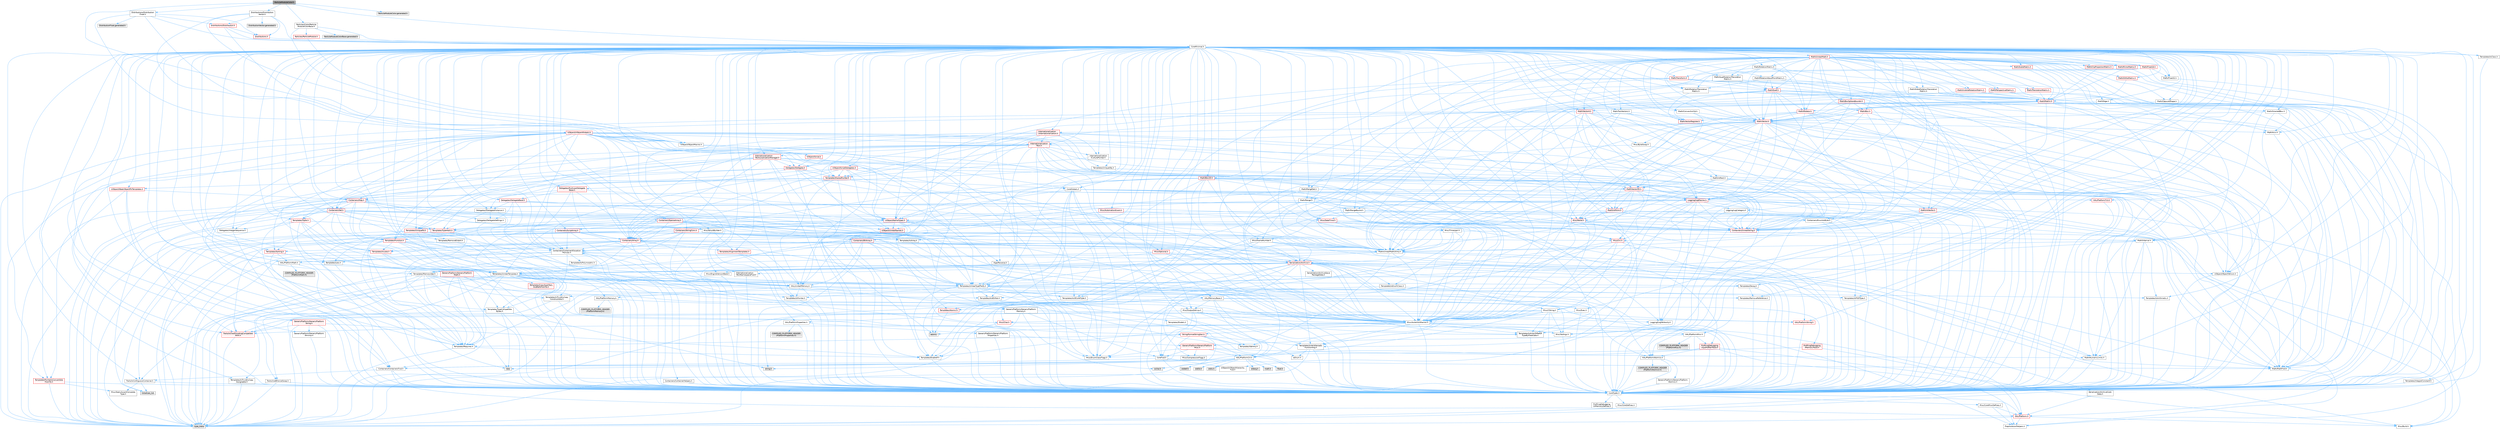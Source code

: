 digraph "ParticleModuleColor.h"
{
 // INTERACTIVE_SVG=YES
 // LATEX_PDF_SIZE
  bgcolor="transparent";
  edge [fontname=Helvetica,fontsize=10,labelfontname=Helvetica,labelfontsize=10];
  node [fontname=Helvetica,fontsize=10,shape=box,height=0.2,width=0.4];
  Node1 [id="Node000001",label="ParticleModuleColor.h",height=0.2,width=0.4,color="gray40", fillcolor="grey60", style="filled", fontcolor="black",tooltip=" "];
  Node1 -> Node2 [id="edge1_Node000001_Node000002",color="steelblue1",style="solid",tooltip=" "];
  Node2 [id="Node000002",label="CoreMinimal.h",height=0.2,width=0.4,color="grey40", fillcolor="white", style="filled",URL="$d7/d67/CoreMinimal_8h.html",tooltip=" "];
  Node2 -> Node3 [id="edge2_Node000002_Node000003",color="steelblue1",style="solid",tooltip=" "];
  Node3 [id="Node000003",label="CoreTypes.h",height=0.2,width=0.4,color="grey40", fillcolor="white", style="filled",URL="$dc/dec/CoreTypes_8h.html",tooltip=" "];
  Node3 -> Node4 [id="edge3_Node000003_Node000004",color="steelblue1",style="solid",tooltip=" "];
  Node4 [id="Node000004",label="HAL/Platform.h",height=0.2,width=0.4,color="red", fillcolor="#FFF0F0", style="filled",URL="$d9/dd0/Platform_8h.html",tooltip=" "];
  Node4 -> Node5 [id="edge4_Node000004_Node000005",color="steelblue1",style="solid",tooltip=" "];
  Node5 [id="Node000005",label="Misc/Build.h",height=0.2,width=0.4,color="grey40", fillcolor="white", style="filled",URL="$d3/dbb/Build_8h.html",tooltip=" "];
  Node4 -> Node7 [id="edge5_Node000004_Node000007",color="steelblue1",style="solid",tooltip=" "];
  Node7 [id="Node000007",label="type_traits",height=0.2,width=0.4,color="grey60", fillcolor="#E0E0E0", style="filled",tooltip=" "];
  Node4 -> Node8 [id="edge6_Node000004_Node000008",color="steelblue1",style="solid",tooltip=" "];
  Node8 [id="Node000008",label="PreprocessorHelpers.h",height=0.2,width=0.4,color="grey40", fillcolor="white", style="filled",URL="$db/ddb/PreprocessorHelpers_8h.html",tooltip=" "];
  Node3 -> Node14 [id="edge7_Node000003_Node000014",color="steelblue1",style="solid",tooltip=" "];
  Node14 [id="Node000014",label="ProfilingDebugging\l/UMemoryDefines.h",height=0.2,width=0.4,color="grey40", fillcolor="white", style="filled",URL="$d2/da2/UMemoryDefines_8h.html",tooltip=" "];
  Node3 -> Node15 [id="edge8_Node000003_Node000015",color="steelblue1",style="solid",tooltip=" "];
  Node15 [id="Node000015",label="Misc/CoreMiscDefines.h",height=0.2,width=0.4,color="grey40", fillcolor="white", style="filled",URL="$da/d38/CoreMiscDefines_8h.html",tooltip=" "];
  Node15 -> Node4 [id="edge9_Node000015_Node000004",color="steelblue1",style="solid",tooltip=" "];
  Node15 -> Node8 [id="edge10_Node000015_Node000008",color="steelblue1",style="solid",tooltip=" "];
  Node3 -> Node16 [id="edge11_Node000003_Node000016",color="steelblue1",style="solid",tooltip=" "];
  Node16 [id="Node000016",label="Misc/CoreDefines.h",height=0.2,width=0.4,color="grey40", fillcolor="white", style="filled",URL="$d3/dd2/CoreDefines_8h.html",tooltip=" "];
  Node2 -> Node17 [id="edge12_Node000002_Node000017",color="steelblue1",style="solid",tooltip=" "];
  Node17 [id="Node000017",label="CoreFwd.h",height=0.2,width=0.4,color="grey40", fillcolor="white", style="filled",URL="$d1/d1e/CoreFwd_8h.html",tooltip=" "];
  Node17 -> Node3 [id="edge13_Node000017_Node000003",color="steelblue1",style="solid",tooltip=" "];
  Node17 -> Node18 [id="edge14_Node000017_Node000018",color="steelblue1",style="solid",tooltip=" "];
  Node18 [id="Node000018",label="Containers/ContainersFwd.h",height=0.2,width=0.4,color="grey40", fillcolor="white", style="filled",URL="$d4/d0a/ContainersFwd_8h.html",tooltip=" "];
  Node18 -> Node4 [id="edge15_Node000018_Node000004",color="steelblue1",style="solid",tooltip=" "];
  Node18 -> Node3 [id="edge16_Node000018_Node000003",color="steelblue1",style="solid",tooltip=" "];
  Node18 -> Node19 [id="edge17_Node000018_Node000019",color="steelblue1",style="solid",tooltip=" "];
  Node19 [id="Node000019",label="Traits/IsContiguousContainer.h",height=0.2,width=0.4,color="grey40", fillcolor="white", style="filled",URL="$d5/d3c/IsContiguousContainer_8h.html",tooltip=" "];
  Node19 -> Node3 [id="edge18_Node000019_Node000003",color="steelblue1",style="solid",tooltip=" "];
  Node19 -> Node20 [id="edge19_Node000019_Node000020",color="steelblue1",style="solid",tooltip=" "];
  Node20 [id="Node000020",label="Misc/StaticAssertComplete\lType.h",height=0.2,width=0.4,color="grey40", fillcolor="white", style="filled",URL="$d5/d4e/StaticAssertCompleteType_8h.html",tooltip=" "];
  Node19 -> Node21 [id="edge20_Node000019_Node000021",color="steelblue1",style="solid",tooltip=" "];
  Node21 [id="Node000021",label="initializer_list",height=0.2,width=0.4,color="grey60", fillcolor="#E0E0E0", style="filled",tooltip=" "];
  Node17 -> Node22 [id="edge21_Node000017_Node000022",color="steelblue1",style="solid",tooltip=" "];
  Node22 [id="Node000022",label="Math/MathFwd.h",height=0.2,width=0.4,color="grey40", fillcolor="white", style="filled",URL="$d2/d10/MathFwd_8h.html",tooltip=" "];
  Node22 -> Node4 [id="edge22_Node000022_Node000004",color="steelblue1",style="solid",tooltip=" "];
  Node17 -> Node23 [id="edge23_Node000017_Node000023",color="steelblue1",style="solid",tooltip=" "];
  Node23 [id="Node000023",label="UObject/UObjectHierarchy\lFwd.h",height=0.2,width=0.4,color="grey40", fillcolor="white", style="filled",URL="$d3/d13/UObjectHierarchyFwd_8h.html",tooltip=" "];
  Node2 -> Node23 [id="edge24_Node000002_Node000023",color="steelblue1",style="solid",tooltip=" "];
  Node2 -> Node18 [id="edge25_Node000002_Node000018",color="steelblue1",style="solid",tooltip=" "];
  Node2 -> Node24 [id="edge26_Node000002_Node000024",color="steelblue1",style="solid",tooltip=" "];
  Node24 [id="Node000024",label="Misc/VarArgs.h",height=0.2,width=0.4,color="grey40", fillcolor="white", style="filled",URL="$d5/d6f/VarArgs_8h.html",tooltip=" "];
  Node24 -> Node3 [id="edge27_Node000024_Node000003",color="steelblue1",style="solid",tooltip=" "];
  Node2 -> Node25 [id="edge28_Node000002_Node000025",color="steelblue1",style="solid",tooltip=" "];
  Node25 [id="Node000025",label="Logging/LogVerbosity.h",height=0.2,width=0.4,color="grey40", fillcolor="white", style="filled",URL="$d2/d8f/LogVerbosity_8h.html",tooltip=" "];
  Node25 -> Node3 [id="edge29_Node000025_Node000003",color="steelblue1",style="solid",tooltip=" "];
  Node2 -> Node26 [id="edge30_Node000002_Node000026",color="steelblue1",style="solid",tooltip=" "];
  Node26 [id="Node000026",label="Misc/OutputDevice.h",height=0.2,width=0.4,color="grey40", fillcolor="white", style="filled",URL="$d7/d32/OutputDevice_8h.html",tooltip=" "];
  Node26 -> Node17 [id="edge31_Node000026_Node000017",color="steelblue1",style="solid",tooltip=" "];
  Node26 -> Node3 [id="edge32_Node000026_Node000003",color="steelblue1",style="solid",tooltip=" "];
  Node26 -> Node25 [id="edge33_Node000026_Node000025",color="steelblue1",style="solid",tooltip=" "];
  Node26 -> Node24 [id="edge34_Node000026_Node000024",color="steelblue1",style="solid",tooltip=" "];
  Node26 -> Node27 [id="edge35_Node000026_Node000027",color="steelblue1",style="solid",tooltip=" "];
  Node27 [id="Node000027",label="Templates/IsArrayOrRefOf\lTypeByPredicate.h",height=0.2,width=0.4,color="grey40", fillcolor="white", style="filled",URL="$d6/da1/IsArrayOrRefOfTypeByPredicate_8h.html",tooltip=" "];
  Node27 -> Node3 [id="edge36_Node000027_Node000003",color="steelblue1",style="solid",tooltip=" "];
  Node26 -> Node28 [id="edge37_Node000026_Node000028",color="steelblue1",style="solid",tooltip=" "];
  Node28 [id="Node000028",label="Templates/IsValidVariadic\lFunctionArg.h",height=0.2,width=0.4,color="grey40", fillcolor="white", style="filled",URL="$d0/dc8/IsValidVariadicFunctionArg_8h.html",tooltip=" "];
  Node28 -> Node3 [id="edge38_Node000028_Node000003",color="steelblue1",style="solid",tooltip=" "];
  Node28 -> Node29 [id="edge39_Node000028_Node000029",color="steelblue1",style="solid",tooltip=" "];
  Node29 [id="Node000029",label="IsEnum.h",height=0.2,width=0.4,color="grey40", fillcolor="white", style="filled",URL="$d4/de5/IsEnum_8h.html",tooltip=" "];
  Node28 -> Node7 [id="edge40_Node000028_Node000007",color="steelblue1",style="solid",tooltip=" "];
  Node26 -> Node30 [id="edge41_Node000026_Node000030",color="steelblue1",style="solid",tooltip=" "];
  Node30 [id="Node000030",label="Traits/IsCharEncodingCompatible\lWith.h",height=0.2,width=0.4,color="red", fillcolor="#FFF0F0", style="filled",URL="$df/dd1/IsCharEncodingCompatibleWith_8h.html",tooltip=" "];
  Node30 -> Node7 [id="edge42_Node000030_Node000007",color="steelblue1",style="solid",tooltip=" "];
  Node2 -> Node32 [id="edge43_Node000002_Node000032",color="steelblue1",style="solid",tooltip=" "];
  Node32 [id="Node000032",label="HAL/PlatformCrt.h",height=0.2,width=0.4,color="grey40", fillcolor="white", style="filled",URL="$d8/d75/PlatformCrt_8h.html",tooltip=" "];
  Node32 -> Node33 [id="edge44_Node000032_Node000033",color="steelblue1",style="solid",tooltip=" "];
  Node33 [id="Node000033",label="new",height=0.2,width=0.4,color="grey60", fillcolor="#E0E0E0", style="filled",tooltip=" "];
  Node32 -> Node34 [id="edge45_Node000032_Node000034",color="steelblue1",style="solid",tooltip=" "];
  Node34 [id="Node000034",label="wchar.h",height=0.2,width=0.4,color="grey60", fillcolor="#E0E0E0", style="filled",tooltip=" "];
  Node32 -> Node35 [id="edge46_Node000032_Node000035",color="steelblue1",style="solid",tooltip=" "];
  Node35 [id="Node000035",label="stddef.h",height=0.2,width=0.4,color="grey60", fillcolor="#E0E0E0", style="filled",tooltip=" "];
  Node32 -> Node36 [id="edge47_Node000032_Node000036",color="steelblue1",style="solid",tooltip=" "];
  Node36 [id="Node000036",label="stdlib.h",height=0.2,width=0.4,color="grey60", fillcolor="#E0E0E0", style="filled",tooltip=" "];
  Node32 -> Node37 [id="edge48_Node000032_Node000037",color="steelblue1",style="solid",tooltip=" "];
  Node37 [id="Node000037",label="stdio.h",height=0.2,width=0.4,color="grey60", fillcolor="#E0E0E0", style="filled",tooltip=" "];
  Node32 -> Node38 [id="edge49_Node000032_Node000038",color="steelblue1",style="solid",tooltip=" "];
  Node38 [id="Node000038",label="stdarg.h",height=0.2,width=0.4,color="grey60", fillcolor="#E0E0E0", style="filled",tooltip=" "];
  Node32 -> Node39 [id="edge50_Node000032_Node000039",color="steelblue1",style="solid",tooltip=" "];
  Node39 [id="Node000039",label="math.h",height=0.2,width=0.4,color="grey60", fillcolor="#E0E0E0", style="filled",tooltip=" "];
  Node32 -> Node40 [id="edge51_Node000032_Node000040",color="steelblue1",style="solid",tooltip=" "];
  Node40 [id="Node000040",label="float.h",height=0.2,width=0.4,color="grey60", fillcolor="#E0E0E0", style="filled",tooltip=" "];
  Node32 -> Node41 [id="edge52_Node000032_Node000041",color="steelblue1",style="solid",tooltip=" "];
  Node41 [id="Node000041",label="string.h",height=0.2,width=0.4,color="grey60", fillcolor="#E0E0E0", style="filled",tooltip=" "];
  Node2 -> Node42 [id="edge53_Node000002_Node000042",color="steelblue1",style="solid",tooltip=" "];
  Node42 [id="Node000042",label="HAL/PlatformMisc.h",height=0.2,width=0.4,color="grey40", fillcolor="white", style="filled",URL="$d0/df5/PlatformMisc_8h.html",tooltip=" "];
  Node42 -> Node3 [id="edge54_Node000042_Node000003",color="steelblue1",style="solid",tooltip=" "];
  Node42 -> Node43 [id="edge55_Node000042_Node000043",color="steelblue1",style="solid",tooltip=" "];
  Node43 [id="Node000043",label="GenericPlatform/GenericPlatform\lMisc.h",height=0.2,width=0.4,color="red", fillcolor="#FFF0F0", style="filled",URL="$db/d9a/GenericPlatformMisc_8h.html",tooltip=" "];
  Node43 -> Node17 [id="edge56_Node000043_Node000017",color="steelblue1",style="solid",tooltip=" "];
  Node43 -> Node3 [id="edge57_Node000043_Node000003",color="steelblue1",style="solid",tooltip=" "];
  Node43 -> Node32 [id="edge58_Node000043_Node000032",color="steelblue1",style="solid",tooltip=" "];
  Node43 -> Node47 [id="edge59_Node000043_Node000047",color="steelblue1",style="solid",tooltip=" "];
  Node47 [id="Node000047",label="Math/NumericLimits.h",height=0.2,width=0.4,color="grey40", fillcolor="white", style="filled",URL="$df/d1b/NumericLimits_8h.html",tooltip=" "];
  Node47 -> Node3 [id="edge60_Node000047_Node000003",color="steelblue1",style="solid",tooltip=" "];
  Node43 -> Node48 [id="edge61_Node000043_Node000048",color="steelblue1",style="solid",tooltip=" "];
  Node48 [id="Node000048",label="Misc/CompressionFlags.h",height=0.2,width=0.4,color="grey40", fillcolor="white", style="filled",URL="$d9/d76/CompressionFlags_8h.html",tooltip=" "];
  Node43 -> Node49 [id="edge62_Node000043_Node000049",color="steelblue1",style="solid",tooltip=" "];
  Node49 [id="Node000049",label="Misc/EnumClassFlags.h",height=0.2,width=0.4,color="grey40", fillcolor="white", style="filled",URL="$d8/de7/EnumClassFlags_8h.html",tooltip=" "];
  Node42 -> Node52 [id="edge63_Node000042_Node000052",color="steelblue1",style="solid",tooltip=" "];
  Node52 [id="Node000052",label="COMPILED_PLATFORM_HEADER\l(PlatformMisc.h)",height=0.2,width=0.4,color="grey60", fillcolor="#E0E0E0", style="filled",tooltip=" "];
  Node42 -> Node53 [id="edge64_Node000042_Node000053",color="steelblue1",style="solid",tooltip=" "];
  Node53 [id="Node000053",label="ProfilingDebugging\l/CpuProfilerTrace.h",height=0.2,width=0.4,color="red", fillcolor="#FFF0F0", style="filled",URL="$da/dcb/CpuProfilerTrace_8h.html",tooltip=" "];
  Node53 -> Node3 [id="edge65_Node000053_Node000003",color="steelblue1",style="solid",tooltip=" "];
  Node53 -> Node18 [id="edge66_Node000053_Node000018",color="steelblue1",style="solid",tooltip=" "];
  Node53 -> Node54 [id="edge67_Node000053_Node000054",color="steelblue1",style="solid",tooltip=" "];
  Node54 [id="Node000054",label="HAL/PlatformAtomics.h",height=0.2,width=0.4,color="grey40", fillcolor="white", style="filled",URL="$d3/d36/PlatformAtomics_8h.html",tooltip=" "];
  Node54 -> Node3 [id="edge68_Node000054_Node000003",color="steelblue1",style="solid",tooltip=" "];
  Node54 -> Node55 [id="edge69_Node000054_Node000055",color="steelblue1",style="solid",tooltip=" "];
  Node55 [id="Node000055",label="GenericPlatform/GenericPlatform\lAtomics.h",height=0.2,width=0.4,color="grey40", fillcolor="white", style="filled",URL="$da/d72/GenericPlatformAtomics_8h.html",tooltip=" "];
  Node55 -> Node3 [id="edge70_Node000055_Node000003",color="steelblue1",style="solid",tooltip=" "];
  Node54 -> Node56 [id="edge71_Node000054_Node000056",color="steelblue1",style="solid",tooltip=" "];
  Node56 [id="Node000056",label="COMPILED_PLATFORM_HEADER\l(PlatformAtomics.h)",height=0.2,width=0.4,color="grey60", fillcolor="#E0E0E0", style="filled",tooltip=" "];
  Node53 -> Node8 [id="edge72_Node000053_Node000008",color="steelblue1",style="solid",tooltip=" "];
  Node53 -> Node5 [id="edge73_Node000053_Node000005",color="steelblue1",style="solid",tooltip=" "];
  Node2 -> Node61 [id="edge74_Node000002_Node000061",color="steelblue1",style="solid",tooltip=" "];
  Node61 [id="Node000061",label="Misc/AssertionMacros.h",height=0.2,width=0.4,color="grey40", fillcolor="white", style="filled",URL="$d0/dfa/AssertionMacros_8h.html",tooltip=" "];
  Node61 -> Node3 [id="edge75_Node000061_Node000003",color="steelblue1",style="solid",tooltip=" "];
  Node61 -> Node4 [id="edge76_Node000061_Node000004",color="steelblue1",style="solid",tooltip=" "];
  Node61 -> Node42 [id="edge77_Node000061_Node000042",color="steelblue1",style="solid",tooltip=" "];
  Node61 -> Node8 [id="edge78_Node000061_Node000008",color="steelblue1",style="solid",tooltip=" "];
  Node61 -> Node62 [id="edge79_Node000061_Node000062",color="steelblue1",style="solid",tooltip=" "];
  Node62 [id="Node000062",label="Templates/EnableIf.h",height=0.2,width=0.4,color="grey40", fillcolor="white", style="filled",URL="$d7/d60/EnableIf_8h.html",tooltip=" "];
  Node62 -> Node3 [id="edge80_Node000062_Node000003",color="steelblue1",style="solid",tooltip=" "];
  Node61 -> Node27 [id="edge81_Node000061_Node000027",color="steelblue1",style="solid",tooltip=" "];
  Node61 -> Node28 [id="edge82_Node000061_Node000028",color="steelblue1",style="solid",tooltip=" "];
  Node61 -> Node30 [id="edge83_Node000061_Node000030",color="steelblue1",style="solid",tooltip=" "];
  Node61 -> Node24 [id="edge84_Node000061_Node000024",color="steelblue1",style="solid",tooltip=" "];
  Node61 -> Node63 [id="edge85_Node000061_Node000063",color="steelblue1",style="solid",tooltip=" "];
  Node63 [id="Node000063",label="String/FormatStringSan.h",height=0.2,width=0.4,color="red", fillcolor="#FFF0F0", style="filled",URL="$d3/d8b/FormatStringSan_8h.html",tooltip=" "];
  Node63 -> Node7 [id="edge86_Node000063_Node000007",color="steelblue1",style="solid",tooltip=" "];
  Node63 -> Node3 [id="edge87_Node000063_Node000003",color="steelblue1",style="solid",tooltip=" "];
  Node63 -> Node64 [id="edge88_Node000063_Node000064",color="steelblue1",style="solid",tooltip=" "];
  Node64 [id="Node000064",label="Templates/Requires.h",height=0.2,width=0.4,color="grey40", fillcolor="white", style="filled",URL="$dc/d96/Requires_8h.html",tooltip=" "];
  Node64 -> Node62 [id="edge89_Node000064_Node000062",color="steelblue1",style="solid",tooltip=" "];
  Node64 -> Node7 [id="edge90_Node000064_Node000007",color="steelblue1",style="solid",tooltip=" "];
  Node63 -> Node65 [id="edge91_Node000063_Node000065",color="steelblue1",style="solid",tooltip=" "];
  Node65 [id="Node000065",label="Templates/Identity.h",height=0.2,width=0.4,color="grey40", fillcolor="white", style="filled",URL="$d0/dd5/Identity_8h.html",tooltip=" "];
  Node63 -> Node28 [id="edge92_Node000063_Node000028",color="steelblue1",style="solid",tooltip=" "];
  Node63 -> Node18 [id="edge93_Node000063_Node000018",color="steelblue1",style="solid",tooltip=" "];
  Node61 -> Node69 [id="edge94_Node000061_Node000069",color="steelblue1",style="solid",tooltip=" "];
  Node69 [id="Node000069",label="atomic",height=0.2,width=0.4,color="grey60", fillcolor="#E0E0E0", style="filled",tooltip=" "];
  Node2 -> Node70 [id="edge95_Node000002_Node000070",color="steelblue1",style="solid",tooltip=" "];
  Node70 [id="Node000070",label="Templates/IsPointer.h",height=0.2,width=0.4,color="grey40", fillcolor="white", style="filled",URL="$d7/d05/IsPointer_8h.html",tooltip=" "];
  Node70 -> Node3 [id="edge96_Node000070_Node000003",color="steelblue1",style="solid",tooltip=" "];
  Node2 -> Node71 [id="edge97_Node000002_Node000071",color="steelblue1",style="solid",tooltip=" "];
  Node71 [id="Node000071",label="HAL/PlatformMemory.h",height=0.2,width=0.4,color="grey40", fillcolor="white", style="filled",URL="$de/d68/PlatformMemory_8h.html",tooltip=" "];
  Node71 -> Node3 [id="edge98_Node000071_Node000003",color="steelblue1",style="solid",tooltip=" "];
  Node71 -> Node72 [id="edge99_Node000071_Node000072",color="steelblue1",style="solid",tooltip=" "];
  Node72 [id="Node000072",label="GenericPlatform/GenericPlatform\lMemory.h",height=0.2,width=0.4,color="grey40", fillcolor="white", style="filled",URL="$dd/d22/GenericPlatformMemory_8h.html",tooltip=" "];
  Node72 -> Node17 [id="edge100_Node000072_Node000017",color="steelblue1",style="solid",tooltip=" "];
  Node72 -> Node3 [id="edge101_Node000072_Node000003",color="steelblue1",style="solid",tooltip=" "];
  Node72 -> Node73 [id="edge102_Node000072_Node000073",color="steelblue1",style="solid",tooltip=" "];
  Node73 [id="Node000073",label="HAL/PlatformString.h",height=0.2,width=0.4,color="red", fillcolor="#FFF0F0", style="filled",URL="$db/db5/PlatformString_8h.html",tooltip=" "];
  Node73 -> Node3 [id="edge103_Node000073_Node000003",color="steelblue1",style="solid",tooltip=" "];
  Node72 -> Node41 [id="edge104_Node000072_Node000041",color="steelblue1",style="solid",tooltip=" "];
  Node72 -> Node34 [id="edge105_Node000072_Node000034",color="steelblue1",style="solid",tooltip=" "];
  Node71 -> Node75 [id="edge106_Node000071_Node000075",color="steelblue1",style="solid",tooltip=" "];
  Node75 [id="Node000075",label="COMPILED_PLATFORM_HEADER\l(PlatformMemory.h)",height=0.2,width=0.4,color="grey60", fillcolor="#E0E0E0", style="filled",tooltip=" "];
  Node2 -> Node54 [id="edge107_Node000002_Node000054",color="steelblue1",style="solid",tooltip=" "];
  Node2 -> Node76 [id="edge108_Node000002_Node000076",color="steelblue1",style="solid",tooltip=" "];
  Node76 [id="Node000076",label="Misc/Exec.h",height=0.2,width=0.4,color="grey40", fillcolor="white", style="filled",URL="$de/ddb/Exec_8h.html",tooltip=" "];
  Node76 -> Node3 [id="edge109_Node000076_Node000003",color="steelblue1",style="solid",tooltip=" "];
  Node76 -> Node61 [id="edge110_Node000076_Node000061",color="steelblue1",style="solid",tooltip=" "];
  Node2 -> Node77 [id="edge111_Node000002_Node000077",color="steelblue1",style="solid",tooltip=" "];
  Node77 [id="Node000077",label="HAL/MemoryBase.h",height=0.2,width=0.4,color="grey40", fillcolor="white", style="filled",URL="$d6/d9f/MemoryBase_8h.html",tooltip=" "];
  Node77 -> Node3 [id="edge112_Node000077_Node000003",color="steelblue1",style="solid",tooltip=" "];
  Node77 -> Node54 [id="edge113_Node000077_Node000054",color="steelblue1",style="solid",tooltip=" "];
  Node77 -> Node32 [id="edge114_Node000077_Node000032",color="steelblue1",style="solid",tooltip=" "];
  Node77 -> Node76 [id="edge115_Node000077_Node000076",color="steelblue1",style="solid",tooltip=" "];
  Node77 -> Node26 [id="edge116_Node000077_Node000026",color="steelblue1",style="solid",tooltip=" "];
  Node77 -> Node78 [id="edge117_Node000077_Node000078",color="steelblue1",style="solid",tooltip=" "];
  Node78 [id="Node000078",label="Templates/Atomic.h",height=0.2,width=0.4,color="red", fillcolor="#FFF0F0", style="filled",URL="$d3/d91/Atomic_8h.html",tooltip=" "];
  Node78 -> Node69 [id="edge118_Node000078_Node000069",color="steelblue1",style="solid",tooltip=" "];
  Node2 -> Node87 [id="edge119_Node000002_Node000087",color="steelblue1",style="solid",tooltip=" "];
  Node87 [id="Node000087",label="HAL/UnrealMemory.h",height=0.2,width=0.4,color="grey40", fillcolor="white", style="filled",URL="$d9/d96/UnrealMemory_8h.html",tooltip=" "];
  Node87 -> Node3 [id="edge120_Node000087_Node000003",color="steelblue1",style="solid",tooltip=" "];
  Node87 -> Node72 [id="edge121_Node000087_Node000072",color="steelblue1",style="solid",tooltip=" "];
  Node87 -> Node77 [id="edge122_Node000087_Node000077",color="steelblue1",style="solid",tooltip=" "];
  Node87 -> Node71 [id="edge123_Node000087_Node000071",color="steelblue1",style="solid",tooltip=" "];
  Node87 -> Node88 [id="edge124_Node000087_Node000088",color="steelblue1",style="solid",tooltip=" "];
  Node88 [id="Node000088",label="ProfilingDebugging\l/MemoryTrace.h",height=0.2,width=0.4,color="red", fillcolor="#FFF0F0", style="filled",URL="$da/dd7/MemoryTrace_8h.html",tooltip=" "];
  Node88 -> Node4 [id="edge125_Node000088_Node000004",color="steelblue1",style="solid",tooltip=" "];
  Node88 -> Node49 [id="edge126_Node000088_Node000049",color="steelblue1",style="solid",tooltip=" "];
  Node87 -> Node70 [id="edge127_Node000087_Node000070",color="steelblue1",style="solid",tooltip=" "];
  Node2 -> Node89 [id="edge128_Node000002_Node000089",color="steelblue1",style="solid",tooltip=" "];
  Node89 [id="Node000089",label="Templates/IsArithmetic.h",height=0.2,width=0.4,color="grey40", fillcolor="white", style="filled",URL="$d2/d5d/IsArithmetic_8h.html",tooltip=" "];
  Node89 -> Node3 [id="edge129_Node000089_Node000003",color="steelblue1",style="solid",tooltip=" "];
  Node2 -> Node83 [id="edge130_Node000002_Node000083",color="steelblue1",style="solid",tooltip=" "];
  Node83 [id="Node000083",label="Templates/AndOrNot.h",height=0.2,width=0.4,color="grey40", fillcolor="white", style="filled",URL="$db/d0a/AndOrNot_8h.html",tooltip=" "];
  Node83 -> Node3 [id="edge131_Node000083_Node000003",color="steelblue1",style="solid",tooltip=" "];
  Node2 -> Node90 [id="edge132_Node000002_Node000090",color="steelblue1",style="solid",tooltip=" "];
  Node90 [id="Node000090",label="Templates/IsPODType.h",height=0.2,width=0.4,color="grey40", fillcolor="white", style="filled",URL="$d7/db1/IsPODType_8h.html",tooltip=" "];
  Node90 -> Node3 [id="edge133_Node000090_Node000003",color="steelblue1",style="solid",tooltip=" "];
  Node2 -> Node91 [id="edge134_Node000002_Node000091",color="steelblue1",style="solid",tooltip=" "];
  Node91 [id="Node000091",label="Templates/IsUECoreType.h",height=0.2,width=0.4,color="grey40", fillcolor="white", style="filled",URL="$d1/db8/IsUECoreType_8h.html",tooltip=" "];
  Node91 -> Node3 [id="edge135_Node000091_Node000003",color="steelblue1",style="solid",tooltip=" "];
  Node91 -> Node7 [id="edge136_Node000091_Node000007",color="steelblue1",style="solid",tooltip=" "];
  Node2 -> Node84 [id="edge137_Node000002_Node000084",color="steelblue1",style="solid",tooltip=" "];
  Node84 [id="Node000084",label="Templates/IsTriviallyCopy\lConstructible.h",height=0.2,width=0.4,color="grey40", fillcolor="white", style="filled",URL="$d3/d78/IsTriviallyCopyConstructible_8h.html",tooltip=" "];
  Node84 -> Node3 [id="edge138_Node000084_Node000003",color="steelblue1",style="solid",tooltip=" "];
  Node84 -> Node7 [id="edge139_Node000084_Node000007",color="steelblue1",style="solid",tooltip=" "];
  Node2 -> Node92 [id="edge140_Node000002_Node000092",color="steelblue1",style="solid",tooltip=" "];
  Node92 [id="Node000092",label="Templates/UnrealTypeTraits.h",height=0.2,width=0.4,color="grey40", fillcolor="white", style="filled",URL="$d2/d2d/UnrealTypeTraits_8h.html",tooltip=" "];
  Node92 -> Node3 [id="edge141_Node000092_Node000003",color="steelblue1",style="solid",tooltip=" "];
  Node92 -> Node70 [id="edge142_Node000092_Node000070",color="steelblue1",style="solid",tooltip=" "];
  Node92 -> Node61 [id="edge143_Node000092_Node000061",color="steelblue1",style="solid",tooltip=" "];
  Node92 -> Node83 [id="edge144_Node000092_Node000083",color="steelblue1",style="solid",tooltip=" "];
  Node92 -> Node62 [id="edge145_Node000092_Node000062",color="steelblue1",style="solid",tooltip=" "];
  Node92 -> Node89 [id="edge146_Node000092_Node000089",color="steelblue1",style="solid",tooltip=" "];
  Node92 -> Node29 [id="edge147_Node000092_Node000029",color="steelblue1",style="solid",tooltip=" "];
  Node92 -> Node93 [id="edge148_Node000092_Node000093",color="steelblue1",style="solid",tooltip=" "];
  Node93 [id="Node000093",label="Templates/Models.h",height=0.2,width=0.4,color="grey40", fillcolor="white", style="filled",URL="$d3/d0c/Models_8h.html",tooltip=" "];
  Node93 -> Node65 [id="edge149_Node000093_Node000065",color="steelblue1",style="solid",tooltip=" "];
  Node92 -> Node90 [id="edge150_Node000092_Node000090",color="steelblue1",style="solid",tooltip=" "];
  Node92 -> Node91 [id="edge151_Node000092_Node000091",color="steelblue1",style="solid",tooltip=" "];
  Node92 -> Node84 [id="edge152_Node000092_Node000084",color="steelblue1",style="solid",tooltip=" "];
  Node2 -> Node62 [id="edge153_Node000002_Node000062",color="steelblue1",style="solid",tooltip=" "];
  Node2 -> Node94 [id="edge154_Node000002_Node000094",color="steelblue1",style="solid",tooltip=" "];
  Node94 [id="Node000094",label="Templates/RemoveReference.h",height=0.2,width=0.4,color="grey40", fillcolor="white", style="filled",URL="$da/dbe/RemoveReference_8h.html",tooltip=" "];
  Node94 -> Node3 [id="edge155_Node000094_Node000003",color="steelblue1",style="solid",tooltip=" "];
  Node2 -> Node95 [id="edge156_Node000002_Node000095",color="steelblue1",style="solid",tooltip=" "];
  Node95 [id="Node000095",label="Templates/IntegralConstant.h",height=0.2,width=0.4,color="grey40", fillcolor="white", style="filled",URL="$db/d1b/IntegralConstant_8h.html",tooltip=" "];
  Node95 -> Node3 [id="edge157_Node000095_Node000003",color="steelblue1",style="solid",tooltip=" "];
  Node2 -> Node96 [id="edge158_Node000002_Node000096",color="steelblue1",style="solid",tooltip=" "];
  Node96 [id="Node000096",label="Templates/IsClass.h",height=0.2,width=0.4,color="grey40", fillcolor="white", style="filled",URL="$db/dcb/IsClass_8h.html",tooltip=" "];
  Node96 -> Node3 [id="edge159_Node000096_Node000003",color="steelblue1",style="solid",tooltip=" "];
  Node2 -> Node97 [id="edge160_Node000002_Node000097",color="steelblue1",style="solid",tooltip=" "];
  Node97 [id="Node000097",label="Templates/TypeCompatible\lBytes.h",height=0.2,width=0.4,color="grey40", fillcolor="white", style="filled",URL="$df/d0a/TypeCompatibleBytes_8h.html",tooltip=" "];
  Node97 -> Node3 [id="edge161_Node000097_Node000003",color="steelblue1",style="solid",tooltip=" "];
  Node97 -> Node41 [id="edge162_Node000097_Node000041",color="steelblue1",style="solid",tooltip=" "];
  Node97 -> Node33 [id="edge163_Node000097_Node000033",color="steelblue1",style="solid",tooltip=" "];
  Node97 -> Node7 [id="edge164_Node000097_Node000007",color="steelblue1",style="solid",tooltip=" "];
  Node2 -> Node19 [id="edge165_Node000002_Node000019",color="steelblue1",style="solid",tooltip=" "];
  Node2 -> Node98 [id="edge166_Node000002_Node000098",color="steelblue1",style="solid",tooltip=" "];
  Node98 [id="Node000098",label="Templates/UnrealTemplate.h",height=0.2,width=0.4,color="grey40", fillcolor="white", style="filled",URL="$d4/d24/UnrealTemplate_8h.html",tooltip=" "];
  Node98 -> Node3 [id="edge167_Node000098_Node000003",color="steelblue1",style="solid",tooltip=" "];
  Node98 -> Node70 [id="edge168_Node000098_Node000070",color="steelblue1",style="solid",tooltip=" "];
  Node98 -> Node87 [id="edge169_Node000098_Node000087",color="steelblue1",style="solid",tooltip=" "];
  Node98 -> Node99 [id="edge170_Node000098_Node000099",color="steelblue1",style="solid",tooltip=" "];
  Node99 [id="Node000099",label="Templates/CopyQualifiers\lAndRefsFromTo.h",height=0.2,width=0.4,color="red", fillcolor="#FFF0F0", style="filled",URL="$d3/db3/CopyQualifiersAndRefsFromTo_8h.html",tooltip=" "];
  Node98 -> Node92 [id="edge171_Node000098_Node000092",color="steelblue1",style="solid",tooltip=" "];
  Node98 -> Node94 [id="edge172_Node000098_Node000094",color="steelblue1",style="solid",tooltip=" "];
  Node98 -> Node64 [id="edge173_Node000098_Node000064",color="steelblue1",style="solid",tooltip=" "];
  Node98 -> Node97 [id="edge174_Node000098_Node000097",color="steelblue1",style="solid",tooltip=" "];
  Node98 -> Node65 [id="edge175_Node000098_Node000065",color="steelblue1",style="solid",tooltip=" "];
  Node98 -> Node19 [id="edge176_Node000098_Node000019",color="steelblue1",style="solid",tooltip=" "];
  Node98 -> Node101 [id="edge177_Node000098_Node000101",color="steelblue1",style="solid",tooltip=" "];
  Node101 [id="Node000101",label="Traits/UseBitwiseSwap.h",height=0.2,width=0.4,color="grey40", fillcolor="white", style="filled",URL="$db/df3/UseBitwiseSwap_8h.html",tooltip=" "];
  Node101 -> Node3 [id="edge178_Node000101_Node000003",color="steelblue1",style="solid",tooltip=" "];
  Node101 -> Node7 [id="edge179_Node000101_Node000007",color="steelblue1",style="solid",tooltip=" "];
  Node98 -> Node7 [id="edge180_Node000098_Node000007",color="steelblue1",style="solid",tooltip=" "];
  Node2 -> Node47 [id="edge181_Node000002_Node000047",color="steelblue1",style="solid",tooltip=" "];
  Node2 -> Node102 [id="edge182_Node000002_Node000102",color="steelblue1",style="solid",tooltip=" "];
  Node102 [id="Node000102",label="HAL/PlatformMath.h",height=0.2,width=0.4,color="grey40", fillcolor="white", style="filled",URL="$dc/d53/PlatformMath_8h.html",tooltip=" "];
  Node102 -> Node3 [id="edge183_Node000102_Node000003",color="steelblue1",style="solid",tooltip=" "];
  Node102 -> Node103 [id="edge184_Node000102_Node000103",color="steelblue1",style="solid",tooltip=" "];
  Node103 [id="Node000103",label="GenericPlatform/GenericPlatform\lMath.h",height=0.2,width=0.4,color="red", fillcolor="#FFF0F0", style="filled",URL="$d5/d79/GenericPlatformMath_8h.html",tooltip=" "];
  Node103 -> Node3 [id="edge185_Node000103_Node000003",color="steelblue1",style="solid",tooltip=" "];
  Node103 -> Node18 [id="edge186_Node000103_Node000018",color="steelblue1",style="solid",tooltip=" "];
  Node103 -> Node32 [id="edge187_Node000103_Node000032",color="steelblue1",style="solid",tooltip=" "];
  Node103 -> Node83 [id="edge188_Node000103_Node000083",color="steelblue1",style="solid",tooltip=" "];
  Node103 -> Node104 [id="edge189_Node000103_Node000104",color="steelblue1",style="solid",tooltip=" "];
  Node104 [id="Node000104",label="Templates/Decay.h",height=0.2,width=0.4,color="grey40", fillcolor="white", style="filled",URL="$dd/d0f/Decay_8h.html",tooltip=" "];
  Node104 -> Node3 [id="edge190_Node000104_Node000003",color="steelblue1",style="solid",tooltip=" "];
  Node104 -> Node94 [id="edge191_Node000104_Node000094",color="steelblue1",style="solid",tooltip=" "];
  Node104 -> Node7 [id="edge192_Node000104_Node000007",color="steelblue1",style="solid",tooltip=" "];
  Node103 -> Node92 [id="edge193_Node000103_Node000092",color="steelblue1",style="solid",tooltip=" "];
  Node103 -> Node64 [id="edge194_Node000103_Node000064",color="steelblue1",style="solid",tooltip=" "];
  Node103 -> Node97 [id="edge195_Node000103_Node000097",color="steelblue1",style="solid",tooltip=" "];
  Node103 -> Node7 [id="edge196_Node000103_Node000007",color="steelblue1",style="solid",tooltip=" "];
  Node102 -> Node109 [id="edge197_Node000102_Node000109",color="steelblue1",style="solid",tooltip=" "];
  Node109 [id="Node000109",label="COMPILED_PLATFORM_HEADER\l(PlatformMath.h)",height=0.2,width=0.4,color="grey60", fillcolor="#E0E0E0", style="filled",tooltip=" "];
  Node2 -> Node85 [id="edge198_Node000002_Node000085",color="steelblue1",style="solid",tooltip=" "];
  Node85 [id="Node000085",label="Templates/IsTriviallyCopy\lAssignable.h",height=0.2,width=0.4,color="grey40", fillcolor="white", style="filled",URL="$d2/df2/IsTriviallyCopyAssignable_8h.html",tooltip=" "];
  Node85 -> Node3 [id="edge199_Node000085_Node000003",color="steelblue1",style="solid",tooltip=" "];
  Node85 -> Node7 [id="edge200_Node000085_Node000007",color="steelblue1",style="solid",tooltip=" "];
  Node2 -> Node110 [id="edge201_Node000002_Node000110",color="steelblue1",style="solid",tooltip=" "];
  Node110 [id="Node000110",label="Templates/MemoryOps.h",height=0.2,width=0.4,color="grey40", fillcolor="white", style="filled",URL="$db/dea/MemoryOps_8h.html",tooltip=" "];
  Node110 -> Node3 [id="edge202_Node000110_Node000003",color="steelblue1",style="solid",tooltip=" "];
  Node110 -> Node87 [id="edge203_Node000110_Node000087",color="steelblue1",style="solid",tooltip=" "];
  Node110 -> Node85 [id="edge204_Node000110_Node000085",color="steelblue1",style="solid",tooltip=" "];
  Node110 -> Node84 [id="edge205_Node000110_Node000084",color="steelblue1",style="solid",tooltip=" "];
  Node110 -> Node64 [id="edge206_Node000110_Node000064",color="steelblue1",style="solid",tooltip=" "];
  Node110 -> Node92 [id="edge207_Node000110_Node000092",color="steelblue1",style="solid",tooltip=" "];
  Node110 -> Node101 [id="edge208_Node000110_Node000101",color="steelblue1",style="solid",tooltip=" "];
  Node110 -> Node33 [id="edge209_Node000110_Node000033",color="steelblue1",style="solid",tooltip=" "];
  Node110 -> Node7 [id="edge210_Node000110_Node000007",color="steelblue1",style="solid",tooltip=" "];
  Node2 -> Node111 [id="edge211_Node000002_Node000111",color="steelblue1",style="solid",tooltip=" "];
  Node111 [id="Node000111",label="Containers/ContainerAllocation\lPolicies.h",height=0.2,width=0.4,color="grey40", fillcolor="white", style="filled",URL="$d7/dff/ContainerAllocationPolicies_8h.html",tooltip=" "];
  Node111 -> Node3 [id="edge212_Node000111_Node000003",color="steelblue1",style="solid",tooltip=" "];
  Node111 -> Node112 [id="edge213_Node000111_Node000112",color="steelblue1",style="solid",tooltip=" "];
  Node112 [id="Node000112",label="Containers/ContainerHelpers.h",height=0.2,width=0.4,color="grey40", fillcolor="white", style="filled",URL="$d7/d33/ContainerHelpers_8h.html",tooltip=" "];
  Node112 -> Node3 [id="edge214_Node000112_Node000003",color="steelblue1",style="solid",tooltip=" "];
  Node111 -> Node111 [id="edge215_Node000111_Node000111",color="steelblue1",style="solid",tooltip=" "];
  Node111 -> Node102 [id="edge216_Node000111_Node000102",color="steelblue1",style="solid",tooltip=" "];
  Node111 -> Node87 [id="edge217_Node000111_Node000087",color="steelblue1",style="solid",tooltip=" "];
  Node111 -> Node47 [id="edge218_Node000111_Node000047",color="steelblue1",style="solid",tooltip=" "];
  Node111 -> Node61 [id="edge219_Node000111_Node000061",color="steelblue1",style="solid",tooltip=" "];
  Node111 -> Node113 [id="edge220_Node000111_Node000113",color="steelblue1",style="solid",tooltip=" "];
  Node113 [id="Node000113",label="Templates/IsPolymorphic.h",height=0.2,width=0.4,color="grey40", fillcolor="white", style="filled",URL="$dc/d20/IsPolymorphic_8h.html",tooltip=" "];
  Node111 -> Node110 [id="edge221_Node000111_Node000110",color="steelblue1",style="solid",tooltip=" "];
  Node111 -> Node97 [id="edge222_Node000111_Node000097",color="steelblue1",style="solid",tooltip=" "];
  Node111 -> Node7 [id="edge223_Node000111_Node000007",color="steelblue1",style="solid",tooltip=" "];
  Node2 -> Node114 [id="edge224_Node000002_Node000114",color="steelblue1",style="solid",tooltip=" "];
  Node114 [id="Node000114",label="Templates/IsEnumClass.h",height=0.2,width=0.4,color="grey40", fillcolor="white", style="filled",URL="$d7/d15/IsEnumClass_8h.html",tooltip=" "];
  Node114 -> Node3 [id="edge225_Node000114_Node000003",color="steelblue1",style="solid",tooltip=" "];
  Node114 -> Node83 [id="edge226_Node000114_Node000083",color="steelblue1",style="solid",tooltip=" "];
  Node2 -> Node115 [id="edge227_Node000002_Node000115",color="steelblue1",style="solid",tooltip=" "];
  Node115 [id="Node000115",label="HAL/PlatformProperties.h",height=0.2,width=0.4,color="grey40", fillcolor="white", style="filled",URL="$d9/db0/PlatformProperties_8h.html",tooltip=" "];
  Node115 -> Node3 [id="edge228_Node000115_Node000003",color="steelblue1",style="solid",tooltip=" "];
  Node115 -> Node116 [id="edge229_Node000115_Node000116",color="steelblue1",style="solid",tooltip=" "];
  Node116 [id="Node000116",label="GenericPlatform/GenericPlatform\lProperties.h",height=0.2,width=0.4,color="grey40", fillcolor="white", style="filled",URL="$d2/dcd/GenericPlatformProperties_8h.html",tooltip=" "];
  Node116 -> Node3 [id="edge230_Node000116_Node000003",color="steelblue1",style="solid",tooltip=" "];
  Node116 -> Node43 [id="edge231_Node000116_Node000043",color="steelblue1",style="solid",tooltip=" "];
  Node115 -> Node117 [id="edge232_Node000115_Node000117",color="steelblue1",style="solid",tooltip=" "];
  Node117 [id="Node000117",label="COMPILED_PLATFORM_HEADER\l(PlatformProperties.h)",height=0.2,width=0.4,color="grey60", fillcolor="#E0E0E0", style="filled",tooltip=" "];
  Node2 -> Node118 [id="edge233_Node000002_Node000118",color="steelblue1",style="solid",tooltip=" "];
  Node118 [id="Node000118",label="Misc/EngineVersionBase.h",height=0.2,width=0.4,color="grey40", fillcolor="white", style="filled",URL="$d5/d2b/EngineVersionBase_8h.html",tooltip=" "];
  Node118 -> Node3 [id="edge234_Node000118_Node000003",color="steelblue1",style="solid",tooltip=" "];
  Node2 -> Node119 [id="edge235_Node000002_Node000119",color="steelblue1",style="solid",tooltip=" "];
  Node119 [id="Node000119",label="Internationalization\l/TextNamespaceFwd.h",height=0.2,width=0.4,color="grey40", fillcolor="white", style="filled",URL="$d8/d97/TextNamespaceFwd_8h.html",tooltip=" "];
  Node119 -> Node3 [id="edge236_Node000119_Node000003",color="steelblue1",style="solid",tooltip=" "];
  Node2 -> Node120 [id="edge237_Node000002_Node000120",color="steelblue1",style="solid",tooltip=" "];
  Node120 [id="Node000120",label="Serialization/Archive.h",height=0.2,width=0.4,color="red", fillcolor="#FFF0F0", style="filled",URL="$d7/d3b/Archive_8h.html",tooltip=" "];
  Node120 -> Node17 [id="edge238_Node000120_Node000017",color="steelblue1",style="solid",tooltip=" "];
  Node120 -> Node3 [id="edge239_Node000120_Node000003",color="steelblue1",style="solid",tooltip=" "];
  Node120 -> Node115 [id="edge240_Node000120_Node000115",color="steelblue1",style="solid",tooltip=" "];
  Node120 -> Node119 [id="edge241_Node000120_Node000119",color="steelblue1",style="solid",tooltip=" "];
  Node120 -> Node22 [id="edge242_Node000120_Node000022",color="steelblue1",style="solid",tooltip=" "];
  Node120 -> Node61 [id="edge243_Node000120_Node000061",color="steelblue1",style="solid",tooltip=" "];
  Node120 -> Node5 [id="edge244_Node000120_Node000005",color="steelblue1",style="solid",tooltip=" "];
  Node120 -> Node48 [id="edge245_Node000120_Node000048",color="steelblue1",style="solid",tooltip=" "];
  Node120 -> Node118 [id="edge246_Node000120_Node000118",color="steelblue1",style="solid",tooltip=" "];
  Node120 -> Node24 [id="edge247_Node000120_Node000024",color="steelblue1",style="solid",tooltip=" "];
  Node120 -> Node121 [id="edge248_Node000120_Node000121",color="steelblue1",style="solid",tooltip=" "];
  Node121 [id="Node000121",label="Serialization/ArchiveCook\lData.h",height=0.2,width=0.4,color="grey40", fillcolor="white", style="filled",URL="$dc/db6/ArchiveCookData_8h.html",tooltip=" "];
  Node121 -> Node4 [id="edge249_Node000121_Node000004",color="steelblue1",style="solid",tooltip=" "];
  Node120 -> Node122 [id="edge250_Node000120_Node000122",color="steelblue1",style="solid",tooltip=" "];
  Node122 [id="Node000122",label="Serialization/ArchiveSave\lPackageData.h",height=0.2,width=0.4,color="grey40", fillcolor="white", style="filled",URL="$d1/d37/ArchiveSavePackageData_8h.html",tooltip=" "];
  Node120 -> Node62 [id="edge251_Node000120_Node000062",color="steelblue1",style="solid",tooltip=" "];
  Node120 -> Node27 [id="edge252_Node000120_Node000027",color="steelblue1",style="solid",tooltip=" "];
  Node120 -> Node114 [id="edge253_Node000120_Node000114",color="steelblue1",style="solid",tooltip=" "];
  Node120 -> Node28 [id="edge254_Node000120_Node000028",color="steelblue1",style="solid",tooltip=" "];
  Node120 -> Node98 [id="edge255_Node000120_Node000098",color="steelblue1",style="solid",tooltip=" "];
  Node120 -> Node30 [id="edge256_Node000120_Node000030",color="steelblue1",style="solid",tooltip=" "];
  Node120 -> Node123 [id="edge257_Node000120_Node000123",color="steelblue1",style="solid",tooltip=" "];
  Node123 [id="Node000123",label="UObject/ObjectVersion.h",height=0.2,width=0.4,color="grey40", fillcolor="white", style="filled",URL="$da/d63/ObjectVersion_8h.html",tooltip=" "];
  Node123 -> Node3 [id="edge258_Node000123_Node000003",color="steelblue1",style="solid",tooltip=" "];
  Node2 -> Node124 [id="edge259_Node000002_Node000124",color="steelblue1",style="solid",tooltip=" "];
  Node124 [id="Node000124",label="Templates/Less.h",height=0.2,width=0.4,color="grey40", fillcolor="white", style="filled",URL="$de/dc8/Less_8h.html",tooltip=" "];
  Node124 -> Node3 [id="edge260_Node000124_Node000003",color="steelblue1",style="solid",tooltip=" "];
  Node124 -> Node98 [id="edge261_Node000124_Node000098",color="steelblue1",style="solid",tooltip=" "];
  Node2 -> Node125 [id="edge262_Node000002_Node000125",color="steelblue1",style="solid",tooltip=" "];
  Node125 [id="Node000125",label="Templates/Sorting.h",height=0.2,width=0.4,color="red", fillcolor="#FFF0F0", style="filled",URL="$d3/d9e/Sorting_8h.html",tooltip=" "];
  Node125 -> Node3 [id="edge263_Node000125_Node000003",color="steelblue1",style="solid",tooltip=" "];
  Node125 -> Node102 [id="edge264_Node000125_Node000102",color="steelblue1",style="solid",tooltip=" "];
  Node125 -> Node124 [id="edge265_Node000125_Node000124",color="steelblue1",style="solid",tooltip=" "];
  Node2 -> Node136 [id="edge266_Node000002_Node000136",color="steelblue1",style="solid",tooltip=" "];
  Node136 [id="Node000136",label="Misc/Char.h",height=0.2,width=0.4,color="red", fillcolor="#FFF0F0", style="filled",URL="$d0/d58/Char_8h.html",tooltip=" "];
  Node136 -> Node3 [id="edge267_Node000136_Node000003",color="steelblue1",style="solid",tooltip=" "];
  Node136 -> Node7 [id="edge268_Node000136_Node000007",color="steelblue1",style="solid",tooltip=" "];
  Node2 -> Node139 [id="edge269_Node000002_Node000139",color="steelblue1",style="solid",tooltip=" "];
  Node139 [id="Node000139",label="GenericPlatform/GenericPlatform\lStricmp.h",height=0.2,width=0.4,color="grey40", fillcolor="white", style="filled",URL="$d2/d86/GenericPlatformStricmp_8h.html",tooltip=" "];
  Node139 -> Node3 [id="edge270_Node000139_Node000003",color="steelblue1",style="solid",tooltip=" "];
  Node2 -> Node140 [id="edge271_Node000002_Node000140",color="steelblue1",style="solid",tooltip=" "];
  Node140 [id="Node000140",label="GenericPlatform/GenericPlatform\lString.h",height=0.2,width=0.4,color="red", fillcolor="#FFF0F0", style="filled",URL="$dd/d20/GenericPlatformString_8h.html",tooltip=" "];
  Node140 -> Node3 [id="edge272_Node000140_Node000003",color="steelblue1",style="solid",tooltip=" "];
  Node140 -> Node139 [id="edge273_Node000140_Node000139",color="steelblue1",style="solid",tooltip=" "];
  Node140 -> Node62 [id="edge274_Node000140_Node000062",color="steelblue1",style="solid",tooltip=" "];
  Node140 -> Node30 [id="edge275_Node000140_Node000030",color="steelblue1",style="solid",tooltip=" "];
  Node140 -> Node7 [id="edge276_Node000140_Node000007",color="steelblue1",style="solid",tooltip=" "];
  Node2 -> Node73 [id="edge277_Node000002_Node000073",color="steelblue1",style="solid",tooltip=" "];
  Node2 -> Node143 [id="edge278_Node000002_Node000143",color="steelblue1",style="solid",tooltip=" "];
  Node143 [id="Node000143",label="Misc/CString.h",height=0.2,width=0.4,color="grey40", fillcolor="white", style="filled",URL="$d2/d49/CString_8h.html",tooltip=" "];
  Node143 -> Node3 [id="edge279_Node000143_Node000003",color="steelblue1",style="solid",tooltip=" "];
  Node143 -> Node32 [id="edge280_Node000143_Node000032",color="steelblue1",style="solid",tooltip=" "];
  Node143 -> Node73 [id="edge281_Node000143_Node000073",color="steelblue1",style="solid",tooltip=" "];
  Node143 -> Node61 [id="edge282_Node000143_Node000061",color="steelblue1",style="solid",tooltip=" "];
  Node143 -> Node136 [id="edge283_Node000143_Node000136",color="steelblue1",style="solid",tooltip=" "];
  Node143 -> Node24 [id="edge284_Node000143_Node000024",color="steelblue1",style="solid",tooltip=" "];
  Node143 -> Node27 [id="edge285_Node000143_Node000027",color="steelblue1",style="solid",tooltip=" "];
  Node143 -> Node28 [id="edge286_Node000143_Node000028",color="steelblue1",style="solid",tooltip=" "];
  Node143 -> Node30 [id="edge287_Node000143_Node000030",color="steelblue1",style="solid",tooltip=" "];
  Node2 -> Node144 [id="edge288_Node000002_Node000144",color="steelblue1",style="solid",tooltip=" "];
  Node144 [id="Node000144",label="Misc/Crc.h",height=0.2,width=0.4,color="red", fillcolor="#FFF0F0", style="filled",URL="$d4/dd2/Crc_8h.html",tooltip=" "];
  Node144 -> Node3 [id="edge289_Node000144_Node000003",color="steelblue1",style="solid",tooltip=" "];
  Node144 -> Node73 [id="edge290_Node000144_Node000073",color="steelblue1",style="solid",tooltip=" "];
  Node144 -> Node61 [id="edge291_Node000144_Node000061",color="steelblue1",style="solid",tooltip=" "];
  Node144 -> Node143 [id="edge292_Node000144_Node000143",color="steelblue1",style="solid",tooltip=" "];
  Node144 -> Node136 [id="edge293_Node000144_Node000136",color="steelblue1",style="solid",tooltip=" "];
  Node144 -> Node92 [id="edge294_Node000144_Node000092",color="steelblue1",style="solid",tooltip=" "];
  Node2 -> Node135 [id="edge295_Node000002_Node000135",color="steelblue1",style="solid",tooltip=" "];
  Node135 [id="Node000135",label="Math/UnrealMathUtility.h",height=0.2,width=0.4,color="grey40", fillcolor="white", style="filled",URL="$db/db8/UnrealMathUtility_8h.html",tooltip=" "];
  Node135 -> Node3 [id="edge296_Node000135_Node000003",color="steelblue1",style="solid",tooltip=" "];
  Node135 -> Node61 [id="edge297_Node000135_Node000061",color="steelblue1",style="solid",tooltip=" "];
  Node135 -> Node102 [id="edge298_Node000135_Node000102",color="steelblue1",style="solid",tooltip=" "];
  Node135 -> Node22 [id="edge299_Node000135_Node000022",color="steelblue1",style="solid",tooltip=" "];
  Node135 -> Node65 [id="edge300_Node000135_Node000065",color="steelblue1",style="solid",tooltip=" "];
  Node135 -> Node64 [id="edge301_Node000135_Node000064",color="steelblue1",style="solid",tooltip=" "];
  Node2 -> Node145 [id="edge302_Node000002_Node000145",color="steelblue1",style="solid",tooltip=" "];
  Node145 [id="Node000145",label="Containers/UnrealString.h",height=0.2,width=0.4,color="red", fillcolor="#FFF0F0", style="filled",URL="$d5/dba/UnrealString_8h.html",tooltip=" "];
  Node2 -> Node149 [id="edge303_Node000002_Node000149",color="steelblue1",style="solid",tooltip=" "];
  Node149 [id="Node000149",label="Containers/Array.h",height=0.2,width=0.4,color="red", fillcolor="#FFF0F0", style="filled",URL="$df/dd0/Array_8h.html",tooltip=" "];
  Node149 -> Node3 [id="edge304_Node000149_Node000003",color="steelblue1",style="solid",tooltip=" "];
  Node149 -> Node61 [id="edge305_Node000149_Node000061",color="steelblue1",style="solid",tooltip=" "];
  Node149 -> Node87 [id="edge306_Node000149_Node000087",color="steelblue1",style="solid",tooltip=" "];
  Node149 -> Node92 [id="edge307_Node000149_Node000092",color="steelblue1",style="solid",tooltip=" "];
  Node149 -> Node98 [id="edge308_Node000149_Node000098",color="steelblue1",style="solid",tooltip=" "];
  Node149 -> Node111 [id="edge309_Node000149_Node000111",color="steelblue1",style="solid",tooltip=" "];
  Node149 -> Node120 [id="edge310_Node000149_Node000120",color="steelblue1",style="solid",tooltip=" "];
  Node149 -> Node128 [id="edge311_Node000149_Node000128",color="steelblue1",style="solid",tooltip=" "];
  Node128 [id="Node000128",label="Templates/Invoke.h",height=0.2,width=0.4,color="red", fillcolor="#FFF0F0", style="filled",URL="$d7/deb/Invoke_8h.html",tooltip=" "];
  Node128 -> Node3 [id="edge312_Node000128_Node000003",color="steelblue1",style="solid",tooltip=" "];
  Node128 -> Node98 [id="edge313_Node000128_Node000098",color="steelblue1",style="solid",tooltip=" "];
  Node128 -> Node7 [id="edge314_Node000128_Node000007",color="steelblue1",style="solid",tooltip=" "];
  Node149 -> Node124 [id="edge315_Node000149_Node000124",color="steelblue1",style="solid",tooltip=" "];
  Node149 -> Node64 [id="edge316_Node000149_Node000064",color="steelblue1",style="solid",tooltip=" "];
  Node149 -> Node125 [id="edge317_Node000149_Node000125",color="steelblue1",style="solid",tooltip=" "];
  Node149 -> Node172 [id="edge318_Node000149_Node000172",color="steelblue1",style="solid",tooltip=" "];
  Node172 [id="Node000172",label="Templates/AlignmentTemplates.h",height=0.2,width=0.4,color="red", fillcolor="#FFF0F0", style="filled",URL="$dd/d32/AlignmentTemplates_8h.html",tooltip=" "];
  Node172 -> Node3 [id="edge319_Node000172_Node000003",color="steelblue1",style="solid",tooltip=" "];
  Node172 -> Node70 [id="edge320_Node000172_Node000070",color="steelblue1",style="solid",tooltip=" "];
  Node149 -> Node7 [id="edge321_Node000149_Node000007",color="steelblue1",style="solid",tooltip=" "];
  Node2 -> Node173 [id="edge322_Node000002_Node000173",color="steelblue1",style="solid",tooltip=" "];
  Node173 [id="Node000173",label="Misc/FrameNumber.h",height=0.2,width=0.4,color="grey40", fillcolor="white", style="filled",URL="$dd/dbd/FrameNumber_8h.html",tooltip=" "];
  Node173 -> Node3 [id="edge323_Node000173_Node000003",color="steelblue1",style="solid",tooltip=" "];
  Node173 -> Node47 [id="edge324_Node000173_Node000047",color="steelblue1",style="solid",tooltip=" "];
  Node173 -> Node135 [id="edge325_Node000173_Node000135",color="steelblue1",style="solid",tooltip=" "];
  Node173 -> Node62 [id="edge326_Node000173_Node000062",color="steelblue1",style="solid",tooltip=" "];
  Node173 -> Node92 [id="edge327_Node000173_Node000092",color="steelblue1",style="solid",tooltip=" "];
  Node2 -> Node174 [id="edge328_Node000002_Node000174",color="steelblue1",style="solid",tooltip=" "];
  Node174 [id="Node000174",label="Misc/Timespan.h",height=0.2,width=0.4,color="grey40", fillcolor="white", style="filled",URL="$da/dd9/Timespan_8h.html",tooltip=" "];
  Node174 -> Node3 [id="edge329_Node000174_Node000003",color="steelblue1",style="solid",tooltip=" "];
  Node174 -> Node175 [id="edge330_Node000174_Node000175",color="steelblue1",style="solid",tooltip=" "];
  Node175 [id="Node000175",label="Math/Interval.h",height=0.2,width=0.4,color="grey40", fillcolor="white", style="filled",URL="$d1/d55/Interval_8h.html",tooltip=" "];
  Node175 -> Node3 [id="edge331_Node000175_Node000003",color="steelblue1",style="solid",tooltip=" "];
  Node175 -> Node89 [id="edge332_Node000175_Node000089",color="steelblue1",style="solid",tooltip=" "];
  Node175 -> Node92 [id="edge333_Node000175_Node000092",color="steelblue1",style="solid",tooltip=" "];
  Node175 -> Node47 [id="edge334_Node000175_Node000047",color="steelblue1",style="solid",tooltip=" "];
  Node175 -> Node135 [id="edge335_Node000175_Node000135",color="steelblue1",style="solid",tooltip=" "];
  Node174 -> Node135 [id="edge336_Node000174_Node000135",color="steelblue1",style="solid",tooltip=" "];
  Node174 -> Node61 [id="edge337_Node000174_Node000061",color="steelblue1",style="solid",tooltip=" "];
  Node2 -> Node176 [id="edge338_Node000002_Node000176",color="steelblue1",style="solid",tooltip=" "];
  Node176 [id="Node000176",label="Containers/StringConv.h",height=0.2,width=0.4,color="red", fillcolor="#FFF0F0", style="filled",URL="$d3/ddf/StringConv_8h.html",tooltip=" "];
  Node176 -> Node3 [id="edge339_Node000176_Node000003",color="steelblue1",style="solid",tooltip=" "];
  Node176 -> Node61 [id="edge340_Node000176_Node000061",color="steelblue1",style="solid",tooltip=" "];
  Node176 -> Node111 [id="edge341_Node000176_Node000111",color="steelblue1",style="solid",tooltip=" "];
  Node176 -> Node149 [id="edge342_Node000176_Node000149",color="steelblue1",style="solid",tooltip=" "];
  Node176 -> Node143 [id="edge343_Node000176_Node000143",color="steelblue1",style="solid",tooltip=" "];
  Node176 -> Node177 [id="edge344_Node000176_Node000177",color="steelblue1",style="solid",tooltip=" "];
  Node177 [id="Node000177",label="Templates/IsArray.h",height=0.2,width=0.4,color="grey40", fillcolor="white", style="filled",URL="$d8/d8d/IsArray_8h.html",tooltip=" "];
  Node177 -> Node3 [id="edge345_Node000177_Node000003",color="steelblue1",style="solid",tooltip=" "];
  Node176 -> Node98 [id="edge346_Node000176_Node000098",color="steelblue1",style="solid",tooltip=" "];
  Node176 -> Node92 [id="edge347_Node000176_Node000092",color="steelblue1",style="solid",tooltip=" "];
  Node176 -> Node30 [id="edge348_Node000176_Node000030",color="steelblue1",style="solid",tooltip=" "];
  Node176 -> Node19 [id="edge349_Node000176_Node000019",color="steelblue1",style="solid",tooltip=" "];
  Node176 -> Node7 [id="edge350_Node000176_Node000007",color="steelblue1",style="solid",tooltip=" "];
  Node2 -> Node178 [id="edge351_Node000002_Node000178",color="steelblue1",style="solid",tooltip=" "];
  Node178 [id="Node000178",label="UObject/UnrealNames.h",height=0.2,width=0.4,color="red", fillcolor="#FFF0F0", style="filled",URL="$d8/db1/UnrealNames_8h.html",tooltip=" "];
  Node178 -> Node3 [id="edge352_Node000178_Node000003",color="steelblue1",style="solid",tooltip=" "];
  Node2 -> Node180 [id="edge353_Node000002_Node000180",color="steelblue1",style="solid",tooltip=" "];
  Node180 [id="Node000180",label="UObject/NameTypes.h",height=0.2,width=0.4,color="red", fillcolor="#FFF0F0", style="filled",URL="$d6/d35/NameTypes_8h.html",tooltip=" "];
  Node180 -> Node3 [id="edge354_Node000180_Node000003",color="steelblue1",style="solid",tooltip=" "];
  Node180 -> Node61 [id="edge355_Node000180_Node000061",color="steelblue1",style="solid",tooltip=" "];
  Node180 -> Node87 [id="edge356_Node000180_Node000087",color="steelblue1",style="solid",tooltip=" "];
  Node180 -> Node92 [id="edge357_Node000180_Node000092",color="steelblue1",style="solid",tooltip=" "];
  Node180 -> Node98 [id="edge358_Node000180_Node000098",color="steelblue1",style="solid",tooltip=" "];
  Node180 -> Node145 [id="edge359_Node000180_Node000145",color="steelblue1",style="solid",tooltip=" "];
  Node180 -> Node176 [id="edge360_Node000180_Node000176",color="steelblue1",style="solid",tooltip=" "];
  Node180 -> Node178 [id="edge361_Node000180_Node000178",color="steelblue1",style="solid",tooltip=" "];
  Node180 -> Node78 [id="edge362_Node000180_Node000078",color="steelblue1",style="solid",tooltip=" "];
  Node2 -> Node188 [id="edge363_Node000002_Node000188",color="steelblue1",style="solid",tooltip=" "];
  Node188 [id="Node000188",label="Misc/Parse.h",height=0.2,width=0.4,color="red", fillcolor="#FFF0F0", style="filled",URL="$dc/d71/Parse_8h.html",tooltip=" "];
  Node188 -> Node145 [id="edge364_Node000188_Node000145",color="steelblue1",style="solid",tooltip=" "];
  Node188 -> Node3 [id="edge365_Node000188_Node000003",color="steelblue1",style="solid",tooltip=" "];
  Node188 -> Node32 [id="edge366_Node000188_Node000032",color="steelblue1",style="solid",tooltip=" "];
  Node188 -> Node5 [id="edge367_Node000188_Node000005",color="steelblue1",style="solid",tooltip=" "];
  Node188 -> Node49 [id="edge368_Node000188_Node000049",color="steelblue1",style="solid",tooltip=" "];
  Node188 -> Node189 [id="edge369_Node000188_Node000189",color="steelblue1",style="solid",tooltip=" "];
  Node189 [id="Node000189",label="Templates/Function.h",height=0.2,width=0.4,color="red", fillcolor="#FFF0F0", style="filled",URL="$df/df5/Function_8h.html",tooltip=" "];
  Node189 -> Node3 [id="edge370_Node000189_Node000003",color="steelblue1",style="solid",tooltip=" "];
  Node189 -> Node61 [id="edge371_Node000189_Node000061",color="steelblue1",style="solid",tooltip=" "];
  Node189 -> Node87 [id="edge372_Node000189_Node000087",color="steelblue1",style="solid",tooltip=" "];
  Node189 -> Node92 [id="edge373_Node000189_Node000092",color="steelblue1",style="solid",tooltip=" "];
  Node189 -> Node128 [id="edge374_Node000189_Node000128",color="steelblue1",style="solid",tooltip=" "];
  Node189 -> Node98 [id="edge375_Node000189_Node000098",color="steelblue1",style="solid",tooltip=" "];
  Node189 -> Node64 [id="edge376_Node000189_Node000064",color="steelblue1",style="solid",tooltip=" "];
  Node189 -> Node135 [id="edge377_Node000189_Node000135",color="steelblue1",style="solid",tooltip=" "];
  Node189 -> Node33 [id="edge378_Node000189_Node000033",color="steelblue1",style="solid",tooltip=" "];
  Node189 -> Node7 [id="edge379_Node000189_Node000007",color="steelblue1",style="solid",tooltip=" "];
  Node2 -> Node172 [id="edge380_Node000002_Node000172",color="steelblue1",style="solid",tooltip=" "];
  Node2 -> Node191 [id="edge381_Node000002_Node000191",color="steelblue1",style="solid",tooltip=" "];
  Node191 [id="Node000191",label="Misc/StructBuilder.h",height=0.2,width=0.4,color="grey40", fillcolor="white", style="filled",URL="$d9/db3/StructBuilder_8h.html",tooltip=" "];
  Node191 -> Node3 [id="edge382_Node000191_Node000003",color="steelblue1",style="solid",tooltip=" "];
  Node191 -> Node135 [id="edge383_Node000191_Node000135",color="steelblue1",style="solid",tooltip=" "];
  Node191 -> Node172 [id="edge384_Node000191_Node000172",color="steelblue1",style="solid",tooltip=" "];
  Node2 -> Node104 [id="edge385_Node000002_Node000104",color="steelblue1",style="solid",tooltip=" "];
  Node2 -> Node192 [id="edge386_Node000002_Node000192",color="steelblue1",style="solid",tooltip=" "];
  Node192 [id="Node000192",label="Templates/PointerIsConvertible\lFromTo.h",height=0.2,width=0.4,color="red", fillcolor="#FFF0F0", style="filled",URL="$d6/d65/PointerIsConvertibleFromTo_8h.html",tooltip=" "];
  Node192 -> Node3 [id="edge387_Node000192_Node000003",color="steelblue1",style="solid",tooltip=" "];
  Node192 -> Node20 [id="edge388_Node000192_Node000020",color="steelblue1",style="solid",tooltip=" "];
  Node192 -> Node7 [id="edge389_Node000192_Node000007",color="steelblue1",style="solid",tooltip=" "];
  Node2 -> Node128 [id="edge390_Node000002_Node000128",color="steelblue1",style="solid",tooltip=" "];
  Node2 -> Node189 [id="edge391_Node000002_Node000189",color="steelblue1",style="solid",tooltip=" "];
  Node2 -> Node161 [id="edge392_Node000002_Node000161",color="steelblue1",style="solid",tooltip=" "];
  Node161 [id="Node000161",label="Templates/TypeHash.h",height=0.2,width=0.4,color="red", fillcolor="#FFF0F0", style="filled",URL="$d1/d62/TypeHash_8h.html",tooltip=" "];
  Node161 -> Node3 [id="edge393_Node000161_Node000003",color="steelblue1",style="solid",tooltip=" "];
  Node161 -> Node64 [id="edge394_Node000161_Node000064",color="steelblue1",style="solid",tooltip=" "];
  Node161 -> Node144 [id="edge395_Node000161_Node000144",color="steelblue1",style="solid",tooltip=" "];
  Node161 -> Node7 [id="edge396_Node000161_Node000007",color="steelblue1",style="solid",tooltip=" "];
  Node2 -> Node193 [id="edge397_Node000002_Node000193",color="steelblue1",style="solid",tooltip=" "];
  Node193 [id="Node000193",label="Containers/ScriptArray.h",height=0.2,width=0.4,color="red", fillcolor="#FFF0F0", style="filled",URL="$dc/daf/ScriptArray_8h.html",tooltip=" "];
  Node193 -> Node3 [id="edge398_Node000193_Node000003",color="steelblue1",style="solid",tooltip=" "];
  Node193 -> Node61 [id="edge399_Node000193_Node000061",color="steelblue1",style="solid",tooltip=" "];
  Node193 -> Node87 [id="edge400_Node000193_Node000087",color="steelblue1",style="solid",tooltip=" "];
  Node193 -> Node111 [id="edge401_Node000193_Node000111",color="steelblue1",style="solid",tooltip=" "];
  Node193 -> Node149 [id="edge402_Node000193_Node000149",color="steelblue1",style="solid",tooltip=" "];
  Node193 -> Node21 [id="edge403_Node000193_Node000021",color="steelblue1",style="solid",tooltip=" "];
  Node2 -> Node194 [id="edge404_Node000002_Node000194",color="steelblue1",style="solid",tooltip=" "];
  Node194 [id="Node000194",label="Containers/BitArray.h",height=0.2,width=0.4,color="red", fillcolor="#FFF0F0", style="filled",URL="$d1/de4/BitArray_8h.html",tooltip=" "];
  Node194 -> Node111 [id="edge405_Node000194_Node000111",color="steelblue1",style="solid",tooltip=" "];
  Node194 -> Node3 [id="edge406_Node000194_Node000003",color="steelblue1",style="solid",tooltip=" "];
  Node194 -> Node54 [id="edge407_Node000194_Node000054",color="steelblue1",style="solid",tooltip=" "];
  Node194 -> Node87 [id="edge408_Node000194_Node000087",color="steelblue1",style="solid",tooltip=" "];
  Node194 -> Node135 [id="edge409_Node000194_Node000135",color="steelblue1",style="solid",tooltip=" "];
  Node194 -> Node61 [id="edge410_Node000194_Node000061",color="steelblue1",style="solid",tooltip=" "];
  Node194 -> Node49 [id="edge411_Node000194_Node000049",color="steelblue1",style="solid",tooltip=" "];
  Node194 -> Node120 [id="edge412_Node000194_Node000120",color="steelblue1",style="solid",tooltip=" "];
  Node194 -> Node62 [id="edge413_Node000194_Node000062",color="steelblue1",style="solid",tooltip=" "];
  Node194 -> Node128 [id="edge414_Node000194_Node000128",color="steelblue1",style="solid",tooltip=" "];
  Node194 -> Node98 [id="edge415_Node000194_Node000098",color="steelblue1",style="solid",tooltip=" "];
  Node194 -> Node92 [id="edge416_Node000194_Node000092",color="steelblue1",style="solid",tooltip=" "];
  Node2 -> Node195 [id="edge417_Node000002_Node000195",color="steelblue1",style="solid",tooltip=" "];
  Node195 [id="Node000195",label="Containers/SparseArray.h",height=0.2,width=0.4,color="red", fillcolor="#FFF0F0", style="filled",URL="$d5/dbf/SparseArray_8h.html",tooltip=" "];
  Node195 -> Node3 [id="edge418_Node000195_Node000003",color="steelblue1",style="solid",tooltip=" "];
  Node195 -> Node61 [id="edge419_Node000195_Node000061",color="steelblue1",style="solid",tooltip=" "];
  Node195 -> Node87 [id="edge420_Node000195_Node000087",color="steelblue1",style="solid",tooltip=" "];
  Node195 -> Node92 [id="edge421_Node000195_Node000092",color="steelblue1",style="solid",tooltip=" "];
  Node195 -> Node98 [id="edge422_Node000195_Node000098",color="steelblue1",style="solid",tooltip=" "];
  Node195 -> Node111 [id="edge423_Node000195_Node000111",color="steelblue1",style="solid",tooltip=" "];
  Node195 -> Node124 [id="edge424_Node000195_Node000124",color="steelblue1",style="solid",tooltip=" "];
  Node195 -> Node149 [id="edge425_Node000195_Node000149",color="steelblue1",style="solid",tooltip=" "];
  Node195 -> Node135 [id="edge426_Node000195_Node000135",color="steelblue1",style="solid",tooltip=" "];
  Node195 -> Node193 [id="edge427_Node000195_Node000193",color="steelblue1",style="solid",tooltip=" "];
  Node195 -> Node194 [id="edge428_Node000195_Node000194",color="steelblue1",style="solid",tooltip=" "];
  Node195 -> Node145 [id="edge429_Node000195_Node000145",color="steelblue1",style="solid",tooltip=" "];
  Node2 -> Node211 [id="edge430_Node000002_Node000211",color="steelblue1",style="solid",tooltip=" "];
  Node211 [id="Node000211",label="Containers/Set.h",height=0.2,width=0.4,color="red", fillcolor="#FFF0F0", style="filled",URL="$d4/d45/Set_8h.html",tooltip=" "];
  Node211 -> Node111 [id="edge431_Node000211_Node000111",color="steelblue1",style="solid",tooltip=" "];
  Node211 -> Node195 [id="edge432_Node000211_Node000195",color="steelblue1",style="solid",tooltip=" "];
  Node211 -> Node18 [id="edge433_Node000211_Node000018",color="steelblue1",style="solid",tooltip=" "];
  Node211 -> Node135 [id="edge434_Node000211_Node000135",color="steelblue1",style="solid",tooltip=" "];
  Node211 -> Node61 [id="edge435_Node000211_Node000061",color="steelblue1",style="solid",tooltip=" "];
  Node211 -> Node191 [id="edge436_Node000211_Node000191",color="steelblue1",style="solid",tooltip=" "];
  Node211 -> Node189 [id="edge437_Node000211_Node000189",color="steelblue1",style="solid",tooltip=" "];
  Node211 -> Node125 [id="edge438_Node000211_Node000125",color="steelblue1",style="solid",tooltip=" "];
  Node211 -> Node161 [id="edge439_Node000211_Node000161",color="steelblue1",style="solid",tooltip=" "];
  Node211 -> Node98 [id="edge440_Node000211_Node000098",color="steelblue1",style="solid",tooltip=" "];
  Node211 -> Node21 [id="edge441_Node000211_Node000021",color="steelblue1",style="solid",tooltip=" "];
  Node211 -> Node7 [id="edge442_Node000211_Node000007",color="steelblue1",style="solid",tooltip=" "];
  Node2 -> Node214 [id="edge443_Node000002_Node000214",color="steelblue1",style="solid",tooltip=" "];
  Node214 [id="Node000214",label="Algo/Reverse.h",height=0.2,width=0.4,color="grey40", fillcolor="white", style="filled",URL="$d5/d93/Reverse_8h.html",tooltip=" "];
  Node214 -> Node3 [id="edge444_Node000214_Node000003",color="steelblue1",style="solid",tooltip=" "];
  Node214 -> Node98 [id="edge445_Node000214_Node000098",color="steelblue1",style="solid",tooltip=" "];
  Node2 -> Node215 [id="edge446_Node000002_Node000215",color="steelblue1",style="solid",tooltip=" "];
  Node215 [id="Node000215",label="Containers/Map.h",height=0.2,width=0.4,color="red", fillcolor="#FFF0F0", style="filled",URL="$df/d79/Map_8h.html",tooltip=" "];
  Node215 -> Node3 [id="edge447_Node000215_Node000003",color="steelblue1",style="solid",tooltip=" "];
  Node215 -> Node214 [id="edge448_Node000215_Node000214",color="steelblue1",style="solid",tooltip=" "];
  Node215 -> Node211 [id="edge449_Node000215_Node000211",color="steelblue1",style="solid",tooltip=" "];
  Node215 -> Node145 [id="edge450_Node000215_Node000145",color="steelblue1",style="solid",tooltip=" "];
  Node215 -> Node61 [id="edge451_Node000215_Node000061",color="steelblue1",style="solid",tooltip=" "];
  Node215 -> Node191 [id="edge452_Node000215_Node000191",color="steelblue1",style="solid",tooltip=" "];
  Node215 -> Node189 [id="edge453_Node000215_Node000189",color="steelblue1",style="solid",tooltip=" "];
  Node215 -> Node125 [id="edge454_Node000215_Node000125",color="steelblue1",style="solid",tooltip=" "];
  Node215 -> Node216 [id="edge455_Node000215_Node000216",color="steelblue1",style="solid",tooltip=" "];
  Node216 [id="Node000216",label="Templates/Tuple.h",height=0.2,width=0.4,color="red", fillcolor="#FFF0F0", style="filled",URL="$d2/d4f/Tuple_8h.html",tooltip=" "];
  Node216 -> Node3 [id="edge456_Node000216_Node000003",color="steelblue1",style="solid",tooltip=" "];
  Node216 -> Node98 [id="edge457_Node000216_Node000098",color="steelblue1",style="solid",tooltip=" "];
  Node216 -> Node217 [id="edge458_Node000216_Node000217",color="steelblue1",style="solid",tooltip=" "];
  Node217 [id="Node000217",label="Delegates/IntegerSequence.h",height=0.2,width=0.4,color="grey40", fillcolor="white", style="filled",URL="$d2/dcc/IntegerSequence_8h.html",tooltip=" "];
  Node217 -> Node3 [id="edge459_Node000217_Node000003",color="steelblue1",style="solid",tooltip=" "];
  Node216 -> Node128 [id="edge460_Node000216_Node000128",color="steelblue1",style="solid",tooltip=" "];
  Node216 -> Node64 [id="edge461_Node000216_Node000064",color="steelblue1",style="solid",tooltip=" "];
  Node216 -> Node161 [id="edge462_Node000216_Node000161",color="steelblue1",style="solid",tooltip=" "];
  Node216 -> Node7 [id="edge463_Node000216_Node000007",color="steelblue1",style="solid",tooltip=" "];
  Node215 -> Node98 [id="edge464_Node000215_Node000098",color="steelblue1",style="solid",tooltip=" "];
  Node215 -> Node92 [id="edge465_Node000215_Node000092",color="steelblue1",style="solid",tooltip=" "];
  Node215 -> Node7 [id="edge466_Node000215_Node000007",color="steelblue1",style="solid",tooltip=" "];
  Node2 -> Node219 [id="edge467_Node000002_Node000219",color="steelblue1",style="solid",tooltip=" "];
  Node219 [id="Node000219",label="Math/IntPoint.h",height=0.2,width=0.4,color="red", fillcolor="#FFF0F0", style="filled",URL="$d3/df7/IntPoint_8h.html",tooltip=" "];
  Node219 -> Node3 [id="edge468_Node000219_Node000003",color="steelblue1",style="solid",tooltip=" "];
  Node219 -> Node61 [id="edge469_Node000219_Node000061",color="steelblue1",style="solid",tooltip=" "];
  Node219 -> Node188 [id="edge470_Node000219_Node000188",color="steelblue1",style="solid",tooltip=" "];
  Node219 -> Node22 [id="edge471_Node000219_Node000022",color="steelblue1",style="solid",tooltip=" "];
  Node219 -> Node135 [id="edge472_Node000219_Node000135",color="steelblue1",style="solid",tooltip=" "];
  Node219 -> Node145 [id="edge473_Node000219_Node000145",color="steelblue1",style="solid",tooltip=" "];
  Node219 -> Node161 [id="edge474_Node000219_Node000161",color="steelblue1",style="solid",tooltip=" "];
  Node2 -> Node221 [id="edge475_Node000002_Node000221",color="steelblue1",style="solid",tooltip=" "];
  Node221 [id="Node000221",label="Math/IntVector.h",height=0.2,width=0.4,color="red", fillcolor="#FFF0F0", style="filled",URL="$d7/d44/IntVector_8h.html",tooltip=" "];
  Node221 -> Node3 [id="edge476_Node000221_Node000003",color="steelblue1",style="solid",tooltip=" "];
  Node221 -> Node144 [id="edge477_Node000221_Node000144",color="steelblue1",style="solid",tooltip=" "];
  Node221 -> Node188 [id="edge478_Node000221_Node000188",color="steelblue1",style="solid",tooltip=" "];
  Node221 -> Node22 [id="edge479_Node000221_Node000022",color="steelblue1",style="solid",tooltip=" "];
  Node221 -> Node135 [id="edge480_Node000221_Node000135",color="steelblue1",style="solid",tooltip=" "];
  Node221 -> Node145 [id="edge481_Node000221_Node000145",color="steelblue1",style="solid",tooltip=" "];
  Node2 -> Node222 [id="edge482_Node000002_Node000222",color="steelblue1",style="solid",tooltip=" "];
  Node222 [id="Node000222",label="Logging/LogCategory.h",height=0.2,width=0.4,color="grey40", fillcolor="white", style="filled",URL="$d9/d36/LogCategory_8h.html",tooltip=" "];
  Node222 -> Node3 [id="edge483_Node000222_Node000003",color="steelblue1",style="solid",tooltip=" "];
  Node222 -> Node25 [id="edge484_Node000222_Node000025",color="steelblue1",style="solid",tooltip=" "];
  Node222 -> Node180 [id="edge485_Node000222_Node000180",color="steelblue1",style="solid",tooltip=" "];
  Node2 -> Node223 [id="edge486_Node000002_Node000223",color="steelblue1",style="solid",tooltip=" "];
  Node223 [id="Node000223",label="Logging/LogMacros.h",height=0.2,width=0.4,color="red", fillcolor="#FFF0F0", style="filled",URL="$d0/d16/LogMacros_8h.html",tooltip=" "];
  Node223 -> Node145 [id="edge487_Node000223_Node000145",color="steelblue1",style="solid",tooltip=" "];
  Node223 -> Node3 [id="edge488_Node000223_Node000003",color="steelblue1",style="solid",tooltip=" "];
  Node223 -> Node8 [id="edge489_Node000223_Node000008",color="steelblue1",style="solid",tooltip=" "];
  Node223 -> Node222 [id="edge490_Node000223_Node000222",color="steelblue1",style="solid",tooltip=" "];
  Node223 -> Node25 [id="edge491_Node000223_Node000025",color="steelblue1",style="solid",tooltip=" "];
  Node223 -> Node61 [id="edge492_Node000223_Node000061",color="steelblue1",style="solid",tooltip=" "];
  Node223 -> Node5 [id="edge493_Node000223_Node000005",color="steelblue1",style="solid",tooltip=" "];
  Node223 -> Node24 [id="edge494_Node000223_Node000024",color="steelblue1",style="solid",tooltip=" "];
  Node223 -> Node63 [id="edge495_Node000223_Node000063",color="steelblue1",style="solid",tooltip=" "];
  Node223 -> Node62 [id="edge496_Node000223_Node000062",color="steelblue1",style="solid",tooltip=" "];
  Node223 -> Node27 [id="edge497_Node000223_Node000027",color="steelblue1",style="solid",tooltip=" "];
  Node223 -> Node28 [id="edge498_Node000223_Node000028",color="steelblue1",style="solid",tooltip=" "];
  Node223 -> Node30 [id="edge499_Node000223_Node000030",color="steelblue1",style="solid",tooltip=" "];
  Node223 -> Node7 [id="edge500_Node000223_Node000007",color="steelblue1",style="solid",tooltip=" "];
  Node2 -> Node226 [id="edge501_Node000002_Node000226",color="steelblue1",style="solid",tooltip=" "];
  Node226 [id="Node000226",label="Math/Vector2D.h",height=0.2,width=0.4,color="red", fillcolor="#FFF0F0", style="filled",URL="$d3/db0/Vector2D_8h.html",tooltip=" "];
  Node226 -> Node3 [id="edge502_Node000226_Node000003",color="steelblue1",style="solid",tooltip=" "];
  Node226 -> Node22 [id="edge503_Node000226_Node000022",color="steelblue1",style="solid",tooltip=" "];
  Node226 -> Node61 [id="edge504_Node000226_Node000061",color="steelblue1",style="solid",tooltip=" "];
  Node226 -> Node144 [id="edge505_Node000226_Node000144",color="steelblue1",style="solid",tooltip=" "];
  Node226 -> Node135 [id="edge506_Node000226_Node000135",color="steelblue1",style="solid",tooltip=" "];
  Node226 -> Node145 [id="edge507_Node000226_Node000145",color="steelblue1",style="solid",tooltip=" "];
  Node226 -> Node188 [id="edge508_Node000226_Node000188",color="steelblue1",style="solid",tooltip=" "];
  Node226 -> Node219 [id="edge509_Node000226_Node000219",color="steelblue1",style="solid",tooltip=" "];
  Node226 -> Node223 [id="edge510_Node000226_Node000223",color="steelblue1",style="solid",tooltip=" "];
  Node226 -> Node7 [id="edge511_Node000226_Node000007",color="steelblue1",style="solid",tooltip=" "];
  Node2 -> Node230 [id="edge512_Node000002_Node000230",color="steelblue1",style="solid",tooltip=" "];
  Node230 [id="Node000230",label="Math/IntRect.h",height=0.2,width=0.4,color="grey40", fillcolor="white", style="filled",URL="$d7/d53/IntRect_8h.html",tooltip=" "];
  Node230 -> Node3 [id="edge513_Node000230_Node000003",color="steelblue1",style="solid",tooltip=" "];
  Node230 -> Node22 [id="edge514_Node000230_Node000022",color="steelblue1",style="solid",tooltip=" "];
  Node230 -> Node135 [id="edge515_Node000230_Node000135",color="steelblue1",style="solid",tooltip=" "];
  Node230 -> Node145 [id="edge516_Node000230_Node000145",color="steelblue1",style="solid",tooltip=" "];
  Node230 -> Node219 [id="edge517_Node000230_Node000219",color="steelblue1",style="solid",tooltip=" "];
  Node230 -> Node226 [id="edge518_Node000230_Node000226",color="steelblue1",style="solid",tooltip=" "];
  Node2 -> Node231 [id="edge519_Node000002_Node000231",color="steelblue1",style="solid",tooltip=" "];
  Node231 [id="Node000231",label="Misc/ByteSwap.h",height=0.2,width=0.4,color="grey40", fillcolor="white", style="filled",URL="$dc/dd7/ByteSwap_8h.html",tooltip=" "];
  Node231 -> Node3 [id="edge520_Node000231_Node000003",color="steelblue1",style="solid",tooltip=" "];
  Node231 -> Node32 [id="edge521_Node000231_Node000032",color="steelblue1",style="solid",tooltip=" "];
  Node2 -> Node160 [id="edge522_Node000002_Node000160",color="steelblue1",style="solid",tooltip=" "];
  Node160 [id="Node000160",label="Containers/EnumAsByte.h",height=0.2,width=0.4,color="grey40", fillcolor="white", style="filled",URL="$d6/d9a/EnumAsByte_8h.html",tooltip=" "];
  Node160 -> Node3 [id="edge523_Node000160_Node000003",color="steelblue1",style="solid",tooltip=" "];
  Node160 -> Node90 [id="edge524_Node000160_Node000090",color="steelblue1",style="solid",tooltip=" "];
  Node160 -> Node161 [id="edge525_Node000160_Node000161",color="steelblue1",style="solid",tooltip=" "];
  Node2 -> Node232 [id="edge526_Node000002_Node000232",color="steelblue1",style="solid",tooltip=" "];
  Node232 [id="Node000232",label="HAL/PlatformTLS.h",height=0.2,width=0.4,color="red", fillcolor="#FFF0F0", style="filled",URL="$d0/def/PlatformTLS_8h.html",tooltip=" "];
  Node232 -> Node3 [id="edge527_Node000232_Node000003",color="steelblue1",style="solid",tooltip=" "];
  Node2 -> Node235 [id="edge528_Node000002_Node000235",color="steelblue1",style="solid",tooltip=" "];
  Node235 [id="Node000235",label="CoreGlobals.h",height=0.2,width=0.4,color="grey40", fillcolor="white", style="filled",URL="$d5/d8c/CoreGlobals_8h.html",tooltip=" "];
  Node235 -> Node145 [id="edge529_Node000235_Node000145",color="steelblue1",style="solid",tooltip=" "];
  Node235 -> Node3 [id="edge530_Node000235_Node000003",color="steelblue1",style="solid",tooltip=" "];
  Node235 -> Node232 [id="edge531_Node000235_Node000232",color="steelblue1",style="solid",tooltip=" "];
  Node235 -> Node223 [id="edge532_Node000235_Node000223",color="steelblue1",style="solid",tooltip=" "];
  Node235 -> Node5 [id="edge533_Node000235_Node000005",color="steelblue1",style="solid",tooltip=" "];
  Node235 -> Node49 [id="edge534_Node000235_Node000049",color="steelblue1",style="solid",tooltip=" "];
  Node235 -> Node26 [id="edge535_Node000235_Node000026",color="steelblue1",style="solid",tooltip=" "];
  Node235 -> Node53 [id="edge536_Node000235_Node000053",color="steelblue1",style="solid",tooltip=" "];
  Node235 -> Node78 [id="edge537_Node000235_Node000078",color="steelblue1",style="solid",tooltip=" "];
  Node235 -> Node180 [id="edge538_Node000235_Node000180",color="steelblue1",style="solid",tooltip=" "];
  Node235 -> Node69 [id="edge539_Node000235_Node000069",color="steelblue1",style="solid",tooltip=" "];
  Node2 -> Node236 [id="edge540_Node000002_Node000236",color="steelblue1",style="solid",tooltip=" "];
  Node236 [id="Node000236",label="Templates/SharedPointer.h",height=0.2,width=0.4,color="red", fillcolor="#FFF0F0", style="filled",URL="$d2/d17/SharedPointer_8h.html",tooltip=" "];
  Node236 -> Node3 [id="edge541_Node000236_Node000003",color="steelblue1",style="solid",tooltip=" "];
  Node236 -> Node192 [id="edge542_Node000236_Node000192",color="steelblue1",style="solid",tooltip=" "];
  Node236 -> Node61 [id="edge543_Node000236_Node000061",color="steelblue1",style="solid",tooltip=" "];
  Node236 -> Node87 [id="edge544_Node000236_Node000087",color="steelblue1",style="solid",tooltip=" "];
  Node236 -> Node149 [id="edge545_Node000236_Node000149",color="steelblue1",style="solid",tooltip=" "];
  Node236 -> Node215 [id="edge546_Node000236_Node000215",color="steelblue1",style="solid",tooltip=" "];
  Node236 -> Node235 [id="edge547_Node000236_Node000235",color="steelblue1",style="solid",tooltip=" "];
  Node2 -> Node241 [id="edge548_Node000002_Node000241",color="steelblue1",style="solid",tooltip=" "];
  Node241 [id="Node000241",label="Internationalization\l/CulturePointer.h",height=0.2,width=0.4,color="grey40", fillcolor="white", style="filled",URL="$d6/dbe/CulturePointer_8h.html",tooltip=" "];
  Node241 -> Node3 [id="edge549_Node000241_Node000003",color="steelblue1",style="solid",tooltip=" "];
  Node241 -> Node236 [id="edge550_Node000241_Node000236",color="steelblue1",style="solid",tooltip=" "];
  Node2 -> Node242 [id="edge551_Node000002_Node000242",color="steelblue1",style="solid",tooltip=" "];
  Node242 [id="Node000242",label="UObject/WeakObjectPtrTemplates.h",height=0.2,width=0.4,color="red", fillcolor="#FFF0F0", style="filled",URL="$d8/d3b/WeakObjectPtrTemplates_8h.html",tooltip=" "];
  Node242 -> Node3 [id="edge552_Node000242_Node000003",color="steelblue1",style="solid",tooltip=" "];
  Node242 -> Node64 [id="edge553_Node000242_Node000064",color="steelblue1",style="solid",tooltip=" "];
  Node242 -> Node215 [id="edge554_Node000242_Node000215",color="steelblue1",style="solid",tooltip=" "];
  Node242 -> Node7 [id="edge555_Node000242_Node000007",color="steelblue1",style="solid",tooltip=" "];
  Node2 -> Node245 [id="edge556_Node000002_Node000245",color="steelblue1",style="solid",tooltip=" "];
  Node245 [id="Node000245",label="Delegates/DelegateSettings.h",height=0.2,width=0.4,color="grey40", fillcolor="white", style="filled",URL="$d0/d97/DelegateSettings_8h.html",tooltip=" "];
  Node245 -> Node3 [id="edge557_Node000245_Node000003",color="steelblue1",style="solid",tooltip=" "];
  Node2 -> Node246 [id="edge558_Node000002_Node000246",color="steelblue1",style="solid",tooltip=" "];
  Node246 [id="Node000246",label="Delegates/IDelegateInstance.h",height=0.2,width=0.4,color="grey40", fillcolor="white", style="filled",URL="$d2/d10/IDelegateInstance_8h.html",tooltip=" "];
  Node246 -> Node3 [id="edge559_Node000246_Node000003",color="steelblue1",style="solid",tooltip=" "];
  Node246 -> Node161 [id="edge560_Node000246_Node000161",color="steelblue1",style="solid",tooltip=" "];
  Node246 -> Node180 [id="edge561_Node000246_Node000180",color="steelblue1",style="solid",tooltip=" "];
  Node246 -> Node245 [id="edge562_Node000246_Node000245",color="steelblue1",style="solid",tooltip=" "];
  Node2 -> Node247 [id="edge563_Node000002_Node000247",color="steelblue1",style="solid",tooltip=" "];
  Node247 [id="Node000247",label="Delegates/DelegateBase.h",height=0.2,width=0.4,color="red", fillcolor="#FFF0F0", style="filled",URL="$da/d67/DelegateBase_8h.html",tooltip=" "];
  Node247 -> Node3 [id="edge564_Node000247_Node000003",color="steelblue1",style="solid",tooltip=" "];
  Node247 -> Node111 [id="edge565_Node000247_Node000111",color="steelblue1",style="solid",tooltip=" "];
  Node247 -> Node135 [id="edge566_Node000247_Node000135",color="steelblue1",style="solid",tooltip=" "];
  Node247 -> Node180 [id="edge567_Node000247_Node000180",color="steelblue1",style="solid",tooltip=" "];
  Node247 -> Node245 [id="edge568_Node000247_Node000245",color="steelblue1",style="solid",tooltip=" "];
  Node247 -> Node246 [id="edge569_Node000247_Node000246",color="steelblue1",style="solid",tooltip=" "];
  Node2 -> Node255 [id="edge570_Node000002_Node000255",color="steelblue1",style="solid",tooltip=" "];
  Node255 [id="Node000255",label="Delegates/MulticastDelegate\lBase.h",height=0.2,width=0.4,color="red", fillcolor="#FFF0F0", style="filled",URL="$db/d16/MulticastDelegateBase_8h.html",tooltip=" "];
  Node255 -> Node3 [id="edge571_Node000255_Node000003",color="steelblue1",style="solid",tooltip=" "];
  Node255 -> Node111 [id="edge572_Node000255_Node000111",color="steelblue1",style="solid",tooltip=" "];
  Node255 -> Node149 [id="edge573_Node000255_Node000149",color="steelblue1",style="solid",tooltip=" "];
  Node255 -> Node135 [id="edge574_Node000255_Node000135",color="steelblue1",style="solid",tooltip=" "];
  Node255 -> Node246 [id="edge575_Node000255_Node000246",color="steelblue1",style="solid",tooltip=" "];
  Node255 -> Node247 [id="edge576_Node000255_Node000247",color="steelblue1",style="solid",tooltip=" "];
  Node2 -> Node217 [id="edge577_Node000002_Node000217",color="steelblue1",style="solid",tooltip=" "];
  Node2 -> Node216 [id="edge578_Node000002_Node000216",color="steelblue1",style="solid",tooltip=" "];
  Node2 -> Node256 [id="edge579_Node000002_Node000256",color="steelblue1",style="solid",tooltip=" "];
  Node256 [id="Node000256",label="UObject/ScriptDelegates.h",height=0.2,width=0.4,color="red", fillcolor="#FFF0F0", style="filled",URL="$de/d81/ScriptDelegates_8h.html",tooltip=" "];
  Node256 -> Node149 [id="edge580_Node000256_Node000149",color="steelblue1",style="solid",tooltip=" "];
  Node256 -> Node111 [id="edge581_Node000256_Node000111",color="steelblue1",style="solid",tooltip=" "];
  Node256 -> Node145 [id="edge582_Node000256_Node000145",color="steelblue1",style="solid",tooltip=" "];
  Node256 -> Node61 [id="edge583_Node000256_Node000061",color="steelblue1",style="solid",tooltip=" "];
  Node256 -> Node236 [id="edge584_Node000256_Node000236",color="steelblue1",style="solid",tooltip=" "];
  Node256 -> Node161 [id="edge585_Node000256_Node000161",color="steelblue1",style="solid",tooltip=" "];
  Node256 -> Node92 [id="edge586_Node000256_Node000092",color="steelblue1",style="solid",tooltip=" "];
  Node256 -> Node180 [id="edge587_Node000256_Node000180",color="steelblue1",style="solid",tooltip=" "];
  Node2 -> Node258 [id="edge588_Node000002_Node000258",color="steelblue1",style="solid",tooltip=" "];
  Node258 [id="Node000258",label="Delegates/Delegate.h",height=0.2,width=0.4,color="red", fillcolor="#FFF0F0", style="filled",URL="$d4/d80/Delegate_8h.html",tooltip=" "];
  Node258 -> Node3 [id="edge589_Node000258_Node000003",color="steelblue1",style="solid",tooltip=" "];
  Node258 -> Node61 [id="edge590_Node000258_Node000061",color="steelblue1",style="solid",tooltip=" "];
  Node258 -> Node180 [id="edge591_Node000258_Node000180",color="steelblue1",style="solid",tooltip=" "];
  Node258 -> Node236 [id="edge592_Node000258_Node000236",color="steelblue1",style="solid",tooltip=" "];
  Node258 -> Node242 [id="edge593_Node000258_Node000242",color="steelblue1",style="solid",tooltip=" "];
  Node258 -> Node255 [id="edge594_Node000258_Node000255",color="steelblue1",style="solid",tooltip=" "];
  Node258 -> Node217 [id="edge595_Node000258_Node000217",color="steelblue1",style="solid",tooltip=" "];
  Node2 -> Node263 [id="edge596_Node000002_Node000263",color="steelblue1",style="solid",tooltip=" "];
  Node263 [id="Node000263",label="Internationalization\l/TextLocalizationManager.h",height=0.2,width=0.4,color="red", fillcolor="#FFF0F0", style="filled",URL="$d5/d2e/TextLocalizationManager_8h.html",tooltip=" "];
  Node263 -> Node149 [id="edge597_Node000263_Node000149",color="steelblue1",style="solid",tooltip=" "];
  Node263 -> Node111 [id="edge598_Node000263_Node000111",color="steelblue1",style="solid",tooltip=" "];
  Node263 -> Node215 [id="edge599_Node000263_Node000215",color="steelblue1",style="solid",tooltip=" "];
  Node263 -> Node211 [id="edge600_Node000263_Node000211",color="steelblue1",style="solid",tooltip=" "];
  Node263 -> Node145 [id="edge601_Node000263_Node000145",color="steelblue1",style="solid",tooltip=" "];
  Node263 -> Node3 [id="edge602_Node000263_Node000003",color="steelblue1",style="solid",tooltip=" "];
  Node263 -> Node258 [id="edge603_Node000263_Node000258",color="steelblue1",style="solid",tooltip=" "];
  Node263 -> Node144 [id="edge604_Node000263_Node000144",color="steelblue1",style="solid",tooltip=" "];
  Node263 -> Node49 [id="edge605_Node000263_Node000049",color="steelblue1",style="solid",tooltip=" "];
  Node263 -> Node189 [id="edge606_Node000263_Node000189",color="steelblue1",style="solid",tooltip=" "];
  Node263 -> Node236 [id="edge607_Node000263_Node000236",color="steelblue1",style="solid",tooltip=" "];
  Node263 -> Node69 [id="edge608_Node000263_Node000069",color="steelblue1",style="solid",tooltip=" "];
  Node2 -> Node204 [id="edge609_Node000002_Node000204",color="steelblue1",style="solid",tooltip=" "];
  Node204 [id="Node000204",label="Misc/Optional.h",height=0.2,width=0.4,color="red", fillcolor="#FFF0F0", style="filled",URL="$d2/dae/Optional_8h.html",tooltip=" "];
  Node204 -> Node3 [id="edge610_Node000204_Node000003",color="steelblue1",style="solid",tooltip=" "];
  Node204 -> Node61 [id="edge611_Node000204_Node000061",color="steelblue1",style="solid",tooltip=" "];
  Node204 -> Node110 [id="edge612_Node000204_Node000110",color="steelblue1",style="solid",tooltip=" "];
  Node204 -> Node98 [id="edge613_Node000204_Node000098",color="steelblue1",style="solid",tooltip=" "];
  Node204 -> Node120 [id="edge614_Node000204_Node000120",color="steelblue1",style="solid",tooltip=" "];
  Node2 -> Node177 [id="edge615_Node000002_Node000177",color="steelblue1",style="solid",tooltip=" "];
  Node2 -> Node209 [id="edge616_Node000002_Node000209",color="steelblue1",style="solid",tooltip=" "];
  Node209 [id="Node000209",label="Templates/RemoveExtent.h",height=0.2,width=0.4,color="grey40", fillcolor="white", style="filled",URL="$dc/de9/RemoveExtent_8h.html",tooltip=" "];
  Node209 -> Node3 [id="edge617_Node000209_Node000003",color="steelblue1",style="solid",tooltip=" "];
  Node2 -> Node208 [id="edge618_Node000002_Node000208",color="steelblue1",style="solid",tooltip=" "];
  Node208 [id="Node000208",label="Templates/UniquePtr.h",height=0.2,width=0.4,color="red", fillcolor="#FFF0F0", style="filled",URL="$de/d1a/UniquePtr_8h.html",tooltip=" "];
  Node208 -> Node3 [id="edge619_Node000208_Node000003",color="steelblue1",style="solid",tooltip=" "];
  Node208 -> Node98 [id="edge620_Node000208_Node000098",color="steelblue1",style="solid",tooltip=" "];
  Node208 -> Node177 [id="edge621_Node000208_Node000177",color="steelblue1",style="solid",tooltip=" "];
  Node208 -> Node209 [id="edge622_Node000208_Node000209",color="steelblue1",style="solid",tooltip=" "];
  Node208 -> Node64 [id="edge623_Node000208_Node000064",color="steelblue1",style="solid",tooltip=" "];
  Node208 -> Node7 [id="edge624_Node000208_Node000007",color="steelblue1",style="solid",tooltip=" "];
  Node2 -> Node270 [id="edge625_Node000002_Node000270",color="steelblue1",style="solid",tooltip=" "];
  Node270 [id="Node000270",label="Internationalization\l/Text.h",height=0.2,width=0.4,color="red", fillcolor="#FFF0F0", style="filled",URL="$d6/d35/Text_8h.html",tooltip=" "];
  Node270 -> Node3 [id="edge626_Node000270_Node000003",color="steelblue1",style="solid",tooltip=" "];
  Node270 -> Node54 [id="edge627_Node000270_Node000054",color="steelblue1",style="solid",tooltip=" "];
  Node270 -> Node61 [id="edge628_Node000270_Node000061",color="steelblue1",style="solid",tooltip=" "];
  Node270 -> Node49 [id="edge629_Node000270_Node000049",color="steelblue1",style="solid",tooltip=" "];
  Node270 -> Node92 [id="edge630_Node000270_Node000092",color="steelblue1",style="solid",tooltip=" "];
  Node270 -> Node149 [id="edge631_Node000270_Node000149",color="steelblue1",style="solid",tooltip=" "];
  Node270 -> Node145 [id="edge632_Node000270_Node000145",color="steelblue1",style="solid",tooltip=" "];
  Node270 -> Node160 [id="edge633_Node000270_Node000160",color="steelblue1",style="solid",tooltip=" "];
  Node270 -> Node236 [id="edge634_Node000270_Node000236",color="steelblue1",style="solid",tooltip=" "];
  Node270 -> Node241 [id="edge635_Node000270_Node000241",color="steelblue1",style="solid",tooltip=" "];
  Node270 -> Node263 [id="edge636_Node000270_Node000263",color="steelblue1",style="solid",tooltip=" "];
  Node270 -> Node204 [id="edge637_Node000270_Node000204",color="steelblue1",style="solid",tooltip=" "];
  Node270 -> Node208 [id="edge638_Node000270_Node000208",color="steelblue1",style="solid",tooltip=" "];
  Node270 -> Node64 [id="edge639_Node000270_Node000064",color="steelblue1",style="solid",tooltip=" "];
  Node270 -> Node7 [id="edge640_Node000270_Node000007",color="steelblue1",style="solid",tooltip=" "];
  Node2 -> Node207 [id="edge641_Node000002_Node000207",color="steelblue1",style="solid",tooltip=" "];
  Node207 [id="Node000207",label="Templates/UniqueObj.h",height=0.2,width=0.4,color="grey40", fillcolor="white", style="filled",URL="$da/d95/UniqueObj_8h.html",tooltip=" "];
  Node207 -> Node3 [id="edge642_Node000207_Node000003",color="steelblue1",style="solid",tooltip=" "];
  Node207 -> Node208 [id="edge643_Node000207_Node000208",color="steelblue1",style="solid",tooltip=" "];
  Node2 -> Node276 [id="edge644_Node000002_Node000276",color="steelblue1",style="solid",tooltip=" "];
  Node276 [id="Node000276",label="Internationalization\l/Internationalization.h",height=0.2,width=0.4,color="red", fillcolor="#FFF0F0", style="filled",URL="$da/de4/Internationalization_8h.html",tooltip=" "];
  Node276 -> Node149 [id="edge645_Node000276_Node000149",color="steelblue1",style="solid",tooltip=" "];
  Node276 -> Node145 [id="edge646_Node000276_Node000145",color="steelblue1",style="solid",tooltip=" "];
  Node276 -> Node3 [id="edge647_Node000276_Node000003",color="steelblue1",style="solid",tooltip=" "];
  Node276 -> Node258 [id="edge648_Node000276_Node000258",color="steelblue1",style="solid",tooltip=" "];
  Node276 -> Node241 [id="edge649_Node000276_Node000241",color="steelblue1",style="solid",tooltip=" "];
  Node276 -> Node270 [id="edge650_Node000276_Node000270",color="steelblue1",style="solid",tooltip=" "];
  Node276 -> Node236 [id="edge651_Node000276_Node000236",color="steelblue1",style="solid",tooltip=" "];
  Node276 -> Node216 [id="edge652_Node000276_Node000216",color="steelblue1",style="solid",tooltip=" "];
  Node276 -> Node207 [id="edge653_Node000276_Node000207",color="steelblue1",style="solid",tooltip=" "];
  Node276 -> Node180 [id="edge654_Node000276_Node000180",color="steelblue1",style="solid",tooltip=" "];
  Node2 -> Node277 [id="edge655_Node000002_Node000277",color="steelblue1",style="solid",tooltip=" "];
  Node277 [id="Node000277",label="Math/Vector.h",height=0.2,width=0.4,color="red", fillcolor="#FFF0F0", style="filled",URL="$d6/dbe/Vector_8h.html",tooltip=" "];
  Node277 -> Node3 [id="edge656_Node000277_Node000003",color="steelblue1",style="solid",tooltip=" "];
  Node277 -> Node61 [id="edge657_Node000277_Node000061",color="steelblue1",style="solid",tooltip=" "];
  Node277 -> Node22 [id="edge658_Node000277_Node000022",color="steelblue1",style="solid",tooltip=" "];
  Node277 -> Node47 [id="edge659_Node000277_Node000047",color="steelblue1",style="solid",tooltip=" "];
  Node277 -> Node144 [id="edge660_Node000277_Node000144",color="steelblue1",style="solid",tooltip=" "];
  Node277 -> Node135 [id="edge661_Node000277_Node000135",color="steelblue1",style="solid",tooltip=" "];
  Node277 -> Node145 [id="edge662_Node000277_Node000145",color="steelblue1",style="solid",tooltip=" "];
  Node277 -> Node188 [id="edge663_Node000277_Node000188",color="steelblue1",style="solid",tooltip=" "];
  Node277 -> Node219 [id="edge664_Node000277_Node000219",color="steelblue1",style="solid",tooltip=" "];
  Node277 -> Node223 [id="edge665_Node000277_Node000223",color="steelblue1",style="solid",tooltip=" "];
  Node277 -> Node226 [id="edge666_Node000277_Node000226",color="steelblue1",style="solid",tooltip=" "];
  Node277 -> Node231 [id="edge667_Node000277_Node000231",color="steelblue1",style="solid",tooltip=" "];
  Node277 -> Node270 [id="edge668_Node000277_Node000270",color="steelblue1",style="solid",tooltip=" "];
  Node277 -> Node276 [id="edge669_Node000277_Node000276",color="steelblue1",style="solid",tooltip=" "];
  Node277 -> Node221 [id="edge670_Node000277_Node000221",color="steelblue1",style="solid",tooltip=" "];
  Node277 -> Node280 [id="edge671_Node000277_Node000280",color="steelblue1",style="solid",tooltip=" "];
  Node280 [id="Node000280",label="Math/Axis.h",height=0.2,width=0.4,color="grey40", fillcolor="white", style="filled",URL="$dd/dbb/Axis_8h.html",tooltip=" "];
  Node280 -> Node3 [id="edge672_Node000280_Node000003",color="steelblue1",style="solid",tooltip=" "];
  Node277 -> Node123 [id="edge673_Node000277_Node000123",color="steelblue1",style="solid",tooltip=" "];
  Node277 -> Node7 [id="edge674_Node000277_Node000007",color="steelblue1",style="solid",tooltip=" "];
  Node2 -> Node281 [id="edge675_Node000002_Node000281",color="steelblue1",style="solid",tooltip=" "];
  Node281 [id="Node000281",label="Math/Vector4.h",height=0.2,width=0.4,color="red", fillcolor="#FFF0F0", style="filled",URL="$d7/d36/Vector4_8h.html",tooltip=" "];
  Node281 -> Node3 [id="edge676_Node000281_Node000003",color="steelblue1",style="solid",tooltip=" "];
  Node281 -> Node144 [id="edge677_Node000281_Node000144",color="steelblue1",style="solid",tooltip=" "];
  Node281 -> Node22 [id="edge678_Node000281_Node000022",color="steelblue1",style="solid",tooltip=" "];
  Node281 -> Node135 [id="edge679_Node000281_Node000135",color="steelblue1",style="solid",tooltip=" "];
  Node281 -> Node145 [id="edge680_Node000281_Node000145",color="steelblue1",style="solid",tooltip=" "];
  Node281 -> Node188 [id="edge681_Node000281_Node000188",color="steelblue1",style="solid",tooltip=" "];
  Node281 -> Node223 [id="edge682_Node000281_Node000223",color="steelblue1",style="solid",tooltip=" "];
  Node281 -> Node226 [id="edge683_Node000281_Node000226",color="steelblue1",style="solid",tooltip=" "];
  Node281 -> Node277 [id="edge684_Node000281_Node000277",color="steelblue1",style="solid",tooltip=" "];
  Node281 -> Node64 [id="edge685_Node000281_Node000064",color="steelblue1",style="solid",tooltip=" "];
  Node281 -> Node7 [id="edge686_Node000281_Node000007",color="steelblue1",style="solid",tooltip=" "];
  Node2 -> Node282 [id="edge687_Node000002_Node000282",color="steelblue1",style="solid",tooltip=" "];
  Node282 [id="Node000282",label="Math/VectorRegister.h",height=0.2,width=0.4,color="red", fillcolor="#FFF0F0", style="filled",URL="$da/d8b/VectorRegister_8h.html",tooltip=" "];
  Node282 -> Node3 [id="edge688_Node000282_Node000003",color="steelblue1",style="solid",tooltip=" "];
  Node282 -> Node135 [id="edge689_Node000282_Node000135",color="steelblue1",style="solid",tooltip=" "];
  Node2 -> Node287 [id="edge690_Node000002_Node000287",color="steelblue1",style="solid",tooltip=" "];
  Node287 [id="Node000287",label="Math/TwoVectors.h",height=0.2,width=0.4,color="grey40", fillcolor="white", style="filled",URL="$d4/db4/TwoVectors_8h.html",tooltip=" "];
  Node287 -> Node3 [id="edge691_Node000287_Node000003",color="steelblue1",style="solid",tooltip=" "];
  Node287 -> Node61 [id="edge692_Node000287_Node000061",color="steelblue1",style="solid",tooltip=" "];
  Node287 -> Node135 [id="edge693_Node000287_Node000135",color="steelblue1",style="solid",tooltip=" "];
  Node287 -> Node145 [id="edge694_Node000287_Node000145",color="steelblue1",style="solid",tooltip=" "];
  Node287 -> Node277 [id="edge695_Node000287_Node000277",color="steelblue1",style="solid",tooltip=" "];
  Node2 -> Node288 [id="edge696_Node000002_Node000288",color="steelblue1",style="solid",tooltip=" "];
  Node288 [id="Node000288",label="Math/Edge.h",height=0.2,width=0.4,color="grey40", fillcolor="white", style="filled",URL="$d5/de0/Edge_8h.html",tooltip=" "];
  Node288 -> Node3 [id="edge697_Node000288_Node000003",color="steelblue1",style="solid",tooltip=" "];
  Node288 -> Node277 [id="edge698_Node000288_Node000277",color="steelblue1",style="solid",tooltip=" "];
  Node2 -> Node123 [id="edge699_Node000002_Node000123",color="steelblue1",style="solid",tooltip=" "];
  Node2 -> Node289 [id="edge700_Node000002_Node000289",color="steelblue1",style="solid",tooltip=" "];
  Node289 [id="Node000289",label="Math/CapsuleShape.h",height=0.2,width=0.4,color="grey40", fillcolor="white", style="filled",URL="$d3/d36/CapsuleShape_8h.html",tooltip=" "];
  Node289 -> Node3 [id="edge701_Node000289_Node000003",color="steelblue1",style="solid",tooltip=" "];
  Node289 -> Node277 [id="edge702_Node000289_Node000277",color="steelblue1",style="solid",tooltip=" "];
  Node2 -> Node290 [id="edge703_Node000002_Node000290",color="steelblue1",style="solid",tooltip=" "];
  Node290 [id="Node000290",label="Math/Rotator.h",height=0.2,width=0.4,color="red", fillcolor="#FFF0F0", style="filled",URL="$d8/d3a/Rotator_8h.html",tooltip=" "];
  Node290 -> Node3 [id="edge704_Node000290_Node000003",color="steelblue1",style="solid",tooltip=" "];
  Node290 -> Node22 [id="edge705_Node000290_Node000022",color="steelblue1",style="solid",tooltip=" "];
  Node290 -> Node135 [id="edge706_Node000290_Node000135",color="steelblue1",style="solid",tooltip=" "];
  Node290 -> Node145 [id="edge707_Node000290_Node000145",color="steelblue1",style="solid",tooltip=" "];
  Node290 -> Node188 [id="edge708_Node000290_Node000188",color="steelblue1",style="solid",tooltip=" "];
  Node290 -> Node223 [id="edge709_Node000290_Node000223",color="steelblue1",style="solid",tooltip=" "];
  Node290 -> Node277 [id="edge710_Node000290_Node000277",color="steelblue1",style="solid",tooltip=" "];
  Node290 -> Node282 [id="edge711_Node000290_Node000282",color="steelblue1",style="solid",tooltip=" "];
  Node290 -> Node123 [id="edge712_Node000290_Node000123",color="steelblue1",style="solid",tooltip=" "];
  Node2 -> Node291 [id="edge713_Node000002_Node000291",color="steelblue1",style="solid",tooltip=" "];
  Node291 [id="Node000291",label="Misc/DateTime.h",height=0.2,width=0.4,color="red", fillcolor="#FFF0F0", style="filled",URL="$d1/de9/DateTime_8h.html",tooltip=" "];
  Node291 -> Node145 [id="edge714_Node000291_Node000145",color="steelblue1",style="solid",tooltip=" "];
  Node291 -> Node3 [id="edge715_Node000291_Node000003",color="steelblue1",style="solid",tooltip=" "];
  Node291 -> Node174 [id="edge716_Node000291_Node000174",color="steelblue1",style="solid",tooltip=" "];
  Node291 -> Node120 [id="edge717_Node000291_Node000120",color="steelblue1",style="solid",tooltip=" "];
  Node291 -> Node161 [id="edge718_Node000291_Node000161",color="steelblue1",style="solid",tooltip=" "];
  Node2 -> Node292 [id="edge719_Node000002_Node000292",color="steelblue1",style="solid",tooltip=" "];
  Node292 [id="Node000292",label="Math/RangeBound.h",height=0.2,width=0.4,color="grey40", fillcolor="white", style="filled",URL="$d7/dd8/RangeBound_8h.html",tooltip=" "];
  Node292 -> Node3 [id="edge720_Node000292_Node000003",color="steelblue1",style="solid",tooltip=" "];
  Node292 -> Node61 [id="edge721_Node000292_Node000061",color="steelblue1",style="solid",tooltip=" "];
  Node292 -> Node161 [id="edge722_Node000292_Node000161",color="steelblue1",style="solid",tooltip=" "];
  Node292 -> Node160 [id="edge723_Node000292_Node000160",color="steelblue1",style="solid",tooltip=" "];
  Node292 -> Node173 [id="edge724_Node000292_Node000173",color="steelblue1",style="solid",tooltip=" "];
  Node292 -> Node291 [id="edge725_Node000292_Node000291",color="steelblue1",style="solid",tooltip=" "];
  Node2 -> Node293 [id="edge726_Node000002_Node000293",color="steelblue1",style="solid",tooltip=" "];
  Node293 [id="Node000293",label="Misc/AutomationEvent.h",height=0.2,width=0.4,color="red", fillcolor="#FFF0F0", style="filled",URL="$d1/d26/AutomationEvent_8h.html",tooltip=" "];
  Node293 -> Node3 [id="edge727_Node000293_Node000003",color="steelblue1",style="solid",tooltip=" "];
  Node293 -> Node291 [id="edge728_Node000293_Node000291",color="steelblue1",style="solid",tooltip=" "];
  Node2 -> Node294 [id="edge729_Node000002_Node000294",color="steelblue1",style="solid",tooltip=" "];
  Node294 [id="Node000294",label="Math/Range.h",height=0.2,width=0.4,color="grey40", fillcolor="white", style="filled",URL="$d9/db6/Range_8h.html",tooltip=" "];
  Node294 -> Node3 [id="edge730_Node000294_Node000003",color="steelblue1",style="solid",tooltip=" "];
  Node294 -> Node149 [id="edge731_Node000294_Node000149",color="steelblue1",style="solid",tooltip=" "];
  Node294 -> Node61 [id="edge732_Node000294_Node000061",color="steelblue1",style="solid",tooltip=" "];
  Node294 -> Node291 [id="edge733_Node000294_Node000291",color="steelblue1",style="solid",tooltip=" "];
  Node294 -> Node292 [id="edge734_Node000294_Node000292",color="steelblue1",style="solid",tooltip=" "];
  Node294 -> Node173 [id="edge735_Node000294_Node000173",color="steelblue1",style="solid",tooltip=" "];
  Node294 -> Node120 [id="edge736_Node000294_Node000120",color="steelblue1",style="solid",tooltip=" "];
  Node2 -> Node295 [id="edge737_Node000002_Node000295",color="steelblue1",style="solid",tooltip=" "];
  Node295 [id="Node000295",label="Math/RangeSet.h",height=0.2,width=0.4,color="grey40", fillcolor="white", style="filled",URL="$dc/d21/RangeSet_8h.html",tooltip=" "];
  Node295 -> Node3 [id="edge738_Node000295_Node000003",color="steelblue1",style="solid",tooltip=" "];
  Node295 -> Node149 [id="edge739_Node000295_Node000149",color="steelblue1",style="solid",tooltip=" "];
  Node295 -> Node294 [id="edge740_Node000295_Node000294",color="steelblue1",style="solid",tooltip=" "];
  Node295 -> Node120 [id="edge741_Node000295_Node000120",color="steelblue1",style="solid",tooltip=" "];
  Node2 -> Node175 [id="edge742_Node000002_Node000175",color="steelblue1",style="solid",tooltip=" "];
  Node2 -> Node296 [id="edge743_Node000002_Node000296",color="steelblue1",style="solid",tooltip=" "];
  Node296 [id="Node000296",label="Math/Box.h",height=0.2,width=0.4,color="red", fillcolor="#FFF0F0", style="filled",URL="$de/d0f/Box_8h.html",tooltip=" "];
  Node296 -> Node3 [id="edge744_Node000296_Node000003",color="steelblue1",style="solid",tooltip=" "];
  Node296 -> Node61 [id="edge745_Node000296_Node000061",color="steelblue1",style="solid",tooltip=" "];
  Node296 -> Node22 [id="edge746_Node000296_Node000022",color="steelblue1",style="solid",tooltip=" "];
  Node296 -> Node135 [id="edge747_Node000296_Node000135",color="steelblue1",style="solid",tooltip=" "];
  Node296 -> Node145 [id="edge748_Node000296_Node000145",color="steelblue1",style="solid",tooltip=" "];
  Node296 -> Node277 [id="edge749_Node000296_Node000277",color="steelblue1",style="solid",tooltip=" "];
  Node2 -> Node306 [id="edge750_Node000002_Node000306",color="steelblue1",style="solid",tooltip=" "];
  Node306 [id="Node000306",label="Math/Box2D.h",height=0.2,width=0.4,color="red", fillcolor="#FFF0F0", style="filled",URL="$d3/d1c/Box2D_8h.html",tooltip=" "];
  Node306 -> Node149 [id="edge751_Node000306_Node000149",color="steelblue1",style="solid",tooltip=" "];
  Node306 -> Node145 [id="edge752_Node000306_Node000145",color="steelblue1",style="solid",tooltip=" "];
  Node306 -> Node3 [id="edge753_Node000306_Node000003",color="steelblue1",style="solid",tooltip=" "];
  Node306 -> Node22 [id="edge754_Node000306_Node000022",color="steelblue1",style="solid",tooltip=" "];
  Node306 -> Node135 [id="edge755_Node000306_Node000135",color="steelblue1",style="solid",tooltip=" "];
  Node306 -> Node226 [id="edge756_Node000306_Node000226",color="steelblue1",style="solid",tooltip=" "];
  Node306 -> Node61 [id="edge757_Node000306_Node000061",color="steelblue1",style="solid",tooltip=" "];
  Node306 -> Node120 [id="edge758_Node000306_Node000120",color="steelblue1",style="solid",tooltip=" "];
  Node306 -> Node91 [id="edge759_Node000306_Node000091",color="steelblue1",style="solid",tooltip=" "];
  Node306 -> Node92 [id="edge760_Node000306_Node000092",color="steelblue1",style="solid",tooltip=" "];
  Node306 -> Node180 [id="edge761_Node000306_Node000180",color="steelblue1",style="solid",tooltip=" "];
  Node306 -> Node178 [id="edge762_Node000306_Node000178",color="steelblue1",style="solid",tooltip=" "];
  Node2 -> Node307 [id="edge763_Node000002_Node000307",color="steelblue1",style="solid",tooltip=" "];
  Node307 [id="Node000307",label="Math/BoxSphereBounds.h",height=0.2,width=0.4,color="red", fillcolor="#FFF0F0", style="filled",URL="$d3/d0a/BoxSphereBounds_8h.html",tooltip=" "];
  Node307 -> Node3 [id="edge764_Node000307_Node000003",color="steelblue1",style="solid",tooltip=" "];
  Node307 -> Node22 [id="edge765_Node000307_Node000022",color="steelblue1",style="solid",tooltip=" "];
  Node307 -> Node135 [id="edge766_Node000307_Node000135",color="steelblue1",style="solid",tooltip=" "];
  Node307 -> Node145 [id="edge767_Node000307_Node000145",color="steelblue1",style="solid",tooltip=" "];
  Node307 -> Node223 [id="edge768_Node000307_Node000223",color="steelblue1",style="solid",tooltip=" "];
  Node307 -> Node277 [id="edge769_Node000307_Node000277",color="steelblue1",style="solid",tooltip=" "];
  Node307 -> Node296 [id="edge770_Node000307_Node000296",color="steelblue1",style="solid",tooltip=" "];
  Node2 -> Node308 [id="edge771_Node000002_Node000308",color="steelblue1",style="solid",tooltip=" "];
  Node308 [id="Node000308",label="Math/OrientedBox.h",height=0.2,width=0.4,color="grey40", fillcolor="white", style="filled",URL="$d6/db1/OrientedBox_8h.html",tooltip=" "];
  Node308 -> Node3 [id="edge772_Node000308_Node000003",color="steelblue1",style="solid",tooltip=" "];
  Node308 -> Node277 [id="edge773_Node000308_Node000277",color="steelblue1",style="solid",tooltip=" "];
  Node308 -> Node175 [id="edge774_Node000308_Node000175",color="steelblue1",style="solid",tooltip=" "];
  Node2 -> Node280 [id="edge775_Node000002_Node000280",color="steelblue1",style="solid",tooltip=" "];
  Node2 -> Node298 [id="edge776_Node000002_Node000298",color="steelblue1",style="solid",tooltip=" "];
  Node298 [id="Node000298",label="Math/Matrix.h",height=0.2,width=0.4,color="red", fillcolor="#FFF0F0", style="filled",URL="$d3/db1/Matrix_8h.html",tooltip=" "];
  Node298 -> Node3 [id="edge777_Node000298_Node000003",color="steelblue1",style="solid",tooltip=" "];
  Node298 -> Node87 [id="edge778_Node000298_Node000087",color="steelblue1",style="solid",tooltip=" "];
  Node298 -> Node135 [id="edge779_Node000298_Node000135",color="steelblue1",style="solid",tooltip=" "];
  Node298 -> Node145 [id="edge780_Node000298_Node000145",color="steelblue1",style="solid",tooltip=" "];
  Node298 -> Node22 [id="edge781_Node000298_Node000022",color="steelblue1",style="solid",tooltip=" "];
  Node298 -> Node277 [id="edge782_Node000298_Node000277",color="steelblue1",style="solid",tooltip=" "];
  Node298 -> Node281 [id="edge783_Node000298_Node000281",color="steelblue1",style="solid",tooltip=" "];
  Node298 -> Node290 [id="edge784_Node000298_Node000290",color="steelblue1",style="solid",tooltip=" "];
  Node298 -> Node280 [id="edge785_Node000298_Node000280",color="steelblue1",style="solid",tooltip=" "];
  Node298 -> Node123 [id="edge786_Node000298_Node000123",color="steelblue1",style="solid",tooltip=" "];
  Node298 -> Node7 [id="edge787_Node000298_Node000007",color="steelblue1",style="solid",tooltip=" "];
  Node2 -> Node309 [id="edge788_Node000002_Node000309",color="steelblue1",style="solid",tooltip=" "];
  Node309 [id="Node000309",label="Math/RotationTranslation\lMatrix.h",height=0.2,width=0.4,color="grey40", fillcolor="white", style="filled",URL="$d6/d6f/RotationTranslationMatrix_8h.html",tooltip=" "];
  Node309 -> Node3 [id="edge789_Node000309_Node000003",color="steelblue1",style="solid",tooltip=" "];
  Node309 -> Node135 [id="edge790_Node000309_Node000135",color="steelblue1",style="solid",tooltip=" "];
  Node309 -> Node282 [id="edge791_Node000309_Node000282",color="steelblue1",style="solid",tooltip=" "];
  Node309 -> Node298 [id="edge792_Node000309_Node000298",color="steelblue1",style="solid",tooltip=" "];
  Node2 -> Node310 [id="edge793_Node000002_Node000310",color="steelblue1",style="solid",tooltip=" "];
  Node310 [id="Node000310",label="Math/RotationAboutPointMatrix.h",height=0.2,width=0.4,color="grey40", fillcolor="white", style="filled",URL="$d9/d30/RotationAboutPointMatrix_8h.html",tooltip=" "];
  Node310 -> Node3 [id="edge794_Node000310_Node000003",color="steelblue1",style="solid",tooltip=" "];
  Node310 -> Node277 [id="edge795_Node000310_Node000277",color="steelblue1",style="solid",tooltip=" "];
  Node310 -> Node298 [id="edge796_Node000310_Node000298",color="steelblue1",style="solid",tooltip=" "];
  Node310 -> Node302 [id="edge797_Node000310_Node000302",color="steelblue1",style="solid",tooltip=" "];
  Node302 [id="Node000302",label="Math/Quat.h",height=0.2,width=0.4,color="red", fillcolor="#FFF0F0", style="filled",URL="$d9/de9/Quat_8h.html",tooltip=" "];
  Node302 -> Node3 [id="edge798_Node000302_Node000003",color="steelblue1",style="solid",tooltip=" "];
  Node302 -> Node61 [id="edge799_Node000302_Node000061",color="steelblue1",style="solid",tooltip=" "];
  Node302 -> Node135 [id="edge800_Node000302_Node000135",color="steelblue1",style="solid",tooltip=" "];
  Node302 -> Node145 [id="edge801_Node000302_Node000145",color="steelblue1",style="solid",tooltip=" "];
  Node302 -> Node223 [id="edge802_Node000302_Node000223",color="steelblue1",style="solid",tooltip=" "];
  Node302 -> Node22 [id="edge803_Node000302_Node000022",color="steelblue1",style="solid",tooltip=" "];
  Node302 -> Node277 [id="edge804_Node000302_Node000277",color="steelblue1",style="solid",tooltip=" "];
  Node302 -> Node282 [id="edge805_Node000302_Node000282",color="steelblue1",style="solid",tooltip=" "];
  Node302 -> Node290 [id="edge806_Node000302_Node000290",color="steelblue1",style="solid",tooltip=" "];
  Node302 -> Node298 [id="edge807_Node000302_Node000298",color="steelblue1",style="solid",tooltip=" "];
  Node302 -> Node123 [id="edge808_Node000302_Node000123",color="steelblue1",style="solid",tooltip=" "];
  Node310 -> Node309 [id="edge809_Node000310_Node000309",color="steelblue1",style="solid",tooltip=" "];
  Node2 -> Node311 [id="edge810_Node000002_Node000311",color="steelblue1",style="solid",tooltip=" "];
  Node311 [id="Node000311",label="Math/ScaleRotationTranslation\lMatrix.h",height=0.2,width=0.4,color="grey40", fillcolor="white", style="filled",URL="$db/dbe/ScaleRotationTranslationMatrix_8h.html",tooltip=" "];
  Node311 -> Node3 [id="edge811_Node000311_Node000003",color="steelblue1",style="solid",tooltip=" "];
  Node311 -> Node135 [id="edge812_Node000311_Node000135",color="steelblue1",style="solid",tooltip=" "];
  Node311 -> Node298 [id="edge813_Node000311_Node000298",color="steelblue1",style="solid",tooltip=" "];
  Node2 -> Node312 [id="edge814_Node000002_Node000312",color="steelblue1",style="solid",tooltip=" "];
  Node312 [id="Node000312",label="Math/RotationMatrix.h",height=0.2,width=0.4,color="grey40", fillcolor="white", style="filled",URL="$d9/d6a/RotationMatrix_8h.html",tooltip=" "];
  Node312 -> Node3 [id="edge815_Node000312_Node000003",color="steelblue1",style="solid",tooltip=" "];
  Node312 -> Node277 [id="edge816_Node000312_Node000277",color="steelblue1",style="solid",tooltip=" "];
  Node312 -> Node290 [id="edge817_Node000312_Node000290",color="steelblue1",style="solid",tooltip=" "];
  Node312 -> Node298 [id="edge818_Node000312_Node000298",color="steelblue1",style="solid",tooltip=" "];
  Node312 -> Node309 [id="edge819_Node000312_Node000309",color="steelblue1",style="solid",tooltip=" "];
  Node312 -> Node313 [id="edge820_Node000312_Node000313",color="steelblue1",style="solid",tooltip=" "];
  Node313 [id="Node000313",label="Math/QuatRotationTranslation\lMatrix.h",height=0.2,width=0.4,color="grey40", fillcolor="white", style="filled",URL="$df/d18/QuatRotationTranslationMatrix_8h.html",tooltip=" "];
  Node313 -> Node3 [id="edge821_Node000313_Node000003",color="steelblue1",style="solid",tooltip=" "];
  Node313 -> Node61 [id="edge822_Node000313_Node000061",color="steelblue1",style="solid",tooltip=" "];
  Node313 -> Node277 [id="edge823_Node000313_Node000277",color="steelblue1",style="solid",tooltip=" "];
  Node313 -> Node298 [id="edge824_Node000313_Node000298",color="steelblue1",style="solid",tooltip=" "];
  Node313 -> Node302 [id="edge825_Node000313_Node000302",color="steelblue1",style="solid",tooltip=" "];
  Node2 -> Node302 [id="edge826_Node000002_Node000302",color="steelblue1",style="solid",tooltip=" "];
  Node2 -> Node314 [id="edge827_Node000002_Node000314",color="steelblue1",style="solid",tooltip=" "];
  Node314 [id="Node000314",label="Math/PerspectiveMatrix.h",height=0.2,width=0.4,color="red", fillcolor="#FFF0F0", style="filled",URL="$d8/d26/PerspectiveMatrix_8h.html",tooltip=" "];
  Node314 -> Node3 [id="edge828_Node000314_Node000003",color="steelblue1",style="solid",tooltip=" "];
  Node314 -> Node135 [id="edge829_Node000314_Node000135",color="steelblue1",style="solid",tooltip=" "];
  Node314 -> Node298 [id="edge830_Node000314_Node000298",color="steelblue1",style="solid",tooltip=" "];
  Node2 -> Node315 [id="edge831_Node000002_Node000315",color="steelblue1",style="solid",tooltip=" "];
  Node315 [id="Node000315",label="Math/OrthoMatrix.h",height=0.2,width=0.4,color="red", fillcolor="#FFF0F0", style="filled",URL="$d4/d39/OrthoMatrix_8h.html",tooltip=" "];
  Node315 -> Node3 [id="edge832_Node000315_Node000003",color="steelblue1",style="solid",tooltip=" "];
  Node315 -> Node298 [id="edge833_Node000315_Node000298",color="steelblue1",style="solid",tooltip=" "];
  Node2 -> Node316 [id="edge834_Node000002_Node000316",color="steelblue1",style="solid",tooltip=" "];
  Node316 [id="Node000316",label="Math/TranslationMatrix.h",height=0.2,width=0.4,color="red", fillcolor="#FFF0F0", style="filled",URL="$d1/d34/TranslationMatrix_8h.html",tooltip=" "];
  Node316 -> Node3 [id="edge835_Node000316_Node000003",color="steelblue1",style="solid",tooltip=" "];
  Node316 -> Node277 [id="edge836_Node000316_Node000277",color="steelblue1",style="solid",tooltip=" "];
  Node316 -> Node298 [id="edge837_Node000316_Node000298",color="steelblue1",style="solid",tooltip=" "];
  Node2 -> Node313 [id="edge838_Node000002_Node000313",color="steelblue1",style="solid",tooltip=" "];
  Node2 -> Node317 [id="edge839_Node000002_Node000317",color="steelblue1",style="solid",tooltip=" "];
  Node317 [id="Node000317",label="Math/InverseRotationMatrix.h",height=0.2,width=0.4,color="red", fillcolor="#FFF0F0", style="filled",URL="$d9/db8/InverseRotationMatrix_8h.html",tooltip=" "];
  Node317 -> Node3 [id="edge840_Node000317_Node000003",color="steelblue1",style="solid",tooltip=" "];
  Node317 -> Node135 [id="edge841_Node000317_Node000135",color="steelblue1",style="solid",tooltip=" "];
  Node317 -> Node298 [id="edge842_Node000317_Node000298",color="steelblue1",style="solid",tooltip=" "];
  Node2 -> Node318 [id="edge843_Node000002_Node000318",color="steelblue1",style="solid",tooltip=" "];
  Node318 [id="Node000318",label="Math/ScaleMatrix.h",height=0.2,width=0.4,color="red", fillcolor="#FFF0F0", style="filled",URL="$d5/d4e/ScaleMatrix_8h.html",tooltip=" "];
  Node318 -> Node3 [id="edge844_Node000318_Node000003",color="steelblue1",style="solid",tooltip=" "];
  Node318 -> Node298 [id="edge845_Node000318_Node000298",color="steelblue1",style="solid",tooltip=" "];
  Node2 -> Node319 [id="edge846_Node000002_Node000319",color="steelblue1",style="solid",tooltip=" "];
  Node319 [id="Node000319",label="Math/MirrorMatrix.h",height=0.2,width=0.4,color="red", fillcolor="#FFF0F0", style="filled",URL="$d1/d9d/MirrorMatrix_8h.html",tooltip=" "];
  Node319 -> Node3 [id="edge847_Node000319_Node000003",color="steelblue1",style="solid",tooltip=" "];
  Node319 -> Node298 [id="edge848_Node000319_Node000298",color="steelblue1",style="solid",tooltip=" "];
  Node2 -> Node320 [id="edge849_Node000002_Node000320",color="steelblue1",style="solid",tooltip=" "];
  Node320 [id="Node000320",label="Math/ClipProjectionMatrix.h",height=0.2,width=0.4,color="red", fillcolor="#FFF0F0", style="filled",URL="$db/db6/ClipProjectionMatrix_8h.html",tooltip=" "];
  Node320 -> Node3 [id="edge850_Node000320_Node000003",color="steelblue1",style="solid",tooltip=" "];
  Node320 -> Node298 [id="edge851_Node000320_Node000298",color="steelblue1",style="solid",tooltip=" "];
  Node2 -> Node321 [id="edge852_Node000002_Node000321",color="steelblue1",style="solid",tooltip=" "];
  Node321 [id="Node000321",label="Math/Float32.h",height=0.2,width=0.4,color="grey40", fillcolor="white", style="filled",URL="$d4/d65/Float32_8h.html",tooltip=" "];
  Node321 -> Node3 [id="edge853_Node000321_Node000003",color="steelblue1",style="solid",tooltip=" "];
  Node2 -> Node322 [id="edge854_Node000002_Node000322",color="steelblue1",style="solid",tooltip=" "];
  Node322 [id="Node000322",label="Math/Float16.h",height=0.2,width=0.4,color="red", fillcolor="#FFF0F0", style="filled",URL="$d5/d5e/Float16_8h.html",tooltip=" "];
  Node322 -> Node3 [id="edge855_Node000322_Node000003",color="steelblue1",style="solid",tooltip=" "];
  Node322 -> Node120 [id="edge856_Node000322_Node000120",color="steelblue1",style="solid",tooltip=" "];
  Node322 -> Node135 [id="edge857_Node000322_Node000135",color="steelblue1",style="solid",tooltip=" "];
  Node322 -> Node321 [id="edge858_Node000322_Node000321",color="steelblue1",style="solid",tooltip=" "];
  Node2 -> Node301 [id="edge859_Node000002_Node000301",color="steelblue1",style="solid",tooltip=" "];
  Node301 [id="Node000301",label="Math/Transform.h",height=0.2,width=0.4,color="red", fillcolor="#FFF0F0", style="filled",URL="$de/d05/Math_2Transform_8h.html",tooltip=" "];
  Node301 -> Node3 [id="edge860_Node000301_Node000003",color="steelblue1",style="solid",tooltip=" "];
  Node301 -> Node8 [id="edge861_Node000301_Node000008",color="steelblue1",style="solid",tooltip=" "];
  Node301 -> Node22 [id="edge862_Node000301_Node000022",color="steelblue1",style="solid",tooltip=" "];
  Node301 -> Node302 [id="edge863_Node000301_Node000302",color="steelblue1",style="solid",tooltip=" "];
  Node301 -> Node91 [id="edge864_Node000301_Node000091",color="steelblue1",style="solid",tooltip=" "];
  Node301 -> Node180 [id="edge865_Node000301_Node000180",color="steelblue1",style="solid",tooltip=" "];
  Node301 -> Node178 [id="edge866_Node000301_Node000178",color="steelblue1",style="solid",tooltip=" "];
  Node2 -> Node323 [id="edge867_Node000002_Node000323",color="steelblue1",style="solid",tooltip=" "];
  Node323 [id="Node000323",label="Math/ConvexHull2d.h",height=0.2,width=0.4,color="grey40", fillcolor="white", style="filled",URL="$d1/de3/ConvexHull2d_8h.html",tooltip=" "];
  Node323 -> Node3 [id="edge868_Node000323_Node000003",color="steelblue1",style="solid",tooltip=" "];
  Node323 -> Node226 [id="edge869_Node000323_Node000226",color="steelblue1",style="solid",tooltip=" "];
  Node323 -> Node277 [id="edge870_Node000323_Node000277",color="steelblue1",style="solid",tooltip=" "];
  Node2 -> Node324 [id="edge871_Node000002_Node000324",color="steelblue1",style="solid",tooltip=" "];
  Node324 [id="Node000324",label="Math/UnrealMath.h",height=0.2,width=0.4,color="red", fillcolor="#FFF0F0", style="filled",URL="$d8/db2/UnrealMath_8h.html",tooltip=" "];
  Node324 -> Node280 [id="edge872_Node000324_Node000280",color="steelblue1",style="solid",tooltip=" "];
  Node324 -> Node296 [id="edge873_Node000324_Node000296",color="steelblue1",style="solid",tooltip=" "];
  Node324 -> Node306 [id="edge874_Node000324_Node000306",color="steelblue1",style="solid",tooltip=" "];
  Node324 -> Node307 [id="edge875_Node000324_Node000307",color="steelblue1",style="solid",tooltip=" "];
  Node324 -> Node289 [id="edge876_Node000324_Node000289",color="steelblue1",style="solid",tooltip=" "];
  Node324 -> Node320 [id="edge877_Node000324_Node000320",color="steelblue1",style="solid",tooltip=" "];
  Node324 -> Node323 [id="edge878_Node000324_Node000323",color="steelblue1",style="solid",tooltip=" "];
  Node324 -> Node288 [id="edge879_Node000324_Node000288",color="steelblue1",style="solid",tooltip=" "];
  Node324 -> Node322 [id="edge880_Node000324_Node000322",color="steelblue1",style="solid",tooltip=" "];
  Node324 -> Node321 [id="edge881_Node000324_Node000321",color="steelblue1",style="solid",tooltip=" "];
  Node324 -> Node219 [id="edge882_Node000324_Node000219",color="steelblue1",style="solid",tooltip=" "];
  Node324 -> Node230 [id="edge883_Node000324_Node000230",color="steelblue1",style="solid",tooltip=" "];
  Node324 -> Node221 [id="edge884_Node000324_Node000221",color="steelblue1",style="solid",tooltip=" "];
  Node324 -> Node175 [id="edge885_Node000324_Node000175",color="steelblue1",style="solid",tooltip=" "];
  Node324 -> Node317 [id="edge886_Node000324_Node000317",color="steelblue1",style="solid",tooltip=" "];
  Node324 -> Node298 [id="edge887_Node000324_Node000298",color="steelblue1",style="solid",tooltip=" "];
  Node324 -> Node319 [id="edge888_Node000324_Node000319",color="steelblue1",style="solid",tooltip=" "];
  Node324 -> Node47 [id="edge889_Node000324_Node000047",color="steelblue1",style="solid",tooltip=" "];
  Node324 -> Node308 [id="edge890_Node000324_Node000308",color="steelblue1",style="solid",tooltip=" "];
  Node324 -> Node315 [id="edge891_Node000324_Node000315",color="steelblue1",style="solid",tooltip=" "];
  Node324 -> Node314 [id="edge892_Node000324_Node000314",color="steelblue1",style="solid",tooltip=" "];
  Node324 -> Node302 [id="edge893_Node000324_Node000302",color="steelblue1",style="solid",tooltip=" "];
  Node324 -> Node313 [id="edge894_Node000324_Node000313",color="steelblue1",style="solid",tooltip=" "];
  Node324 -> Node294 [id="edge895_Node000324_Node000294",color="steelblue1",style="solid",tooltip=" "];
  Node324 -> Node292 [id="edge896_Node000324_Node000292",color="steelblue1",style="solid",tooltip=" "];
  Node324 -> Node295 [id="edge897_Node000324_Node000295",color="steelblue1",style="solid",tooltip=" "];
  Node324 -> Node310 [id="edge898_Node000324_Node000310",color="steelblue1",style="solid",tooltip=" "];
  Node324 -> Node312 [id="edge899_Node000324_Node000312",color="steelblue1",style="solid",tooltip=" "];
  Node324 -> Node309 [id="edge900_Node000324_Node000309",color="steelblue1",style="solid",tooltip=" "];
  Node324 -> Node290 [id="edge901_Node000324_Node000290",color="steelblue1",style="solid",tooltip=" "];
  Node324 -> Node318 [id="edge902_Node000324_Node000318",color="steelblue1",style="solid",tooltip=" "];
  Node324 -> Node311 [id="edge903_Node000324_Node000311",color="steelblue1",style="solid",tooltip=" "];
  Node324 -> Node301 [id="edge904_Node000324_Node000301",color="steelblue1",style="solid",tooltip=" "];
  Node324 -> Node316 [id="edge905_Node000324_Node000316",color="steelblue1",style="solid",tooltip=" "];
  Node324 -> Node287 [id="edge906_Node000324_Node000287",color="steelblue1",style="solid",tooltip=" "];
  Node324 -> Node135 [id="edge907_Node000324_Node000135",color="steelblue1",style="solid",tooltip=" "];
  Node324 -> Node277 [id="edge908_Node000324_Node000277",color="steelblue1",style="solid",tooltip=" "];
  Node324 -> Node226 [id="edge909_Node000324_Node000226",color="steelblue1",style="solid",tooltip=" "];
  Node324 -> Node281 [id="edge910_Node000324_Node000281",color="steelblue1",style="solid",tooltip=" "];
  Node324 -> Node282 [id="edge911_Node000324_Node000282",color="steelblue1",style="solid",tooltip=" "];
  Node1 -> Node336 [id="edge912_Node000001_Node000336",color="steelblue1",style="solid",tooltip=" "];
  Node336 [id="Node000336",label="UObject/ObjectMacros.h",height=0.2,width=0.4,color="grey40", fillcolor="white", style="filled",URL="$d8/d8d/ObjectMacros_8h.html",tooltip=" "];
  Node336 -> Node49 [id="edge913_Node000336_Node000049",color="steelblue1",style="solid",tooltip=" "];
  Node336 -> Node337 [id="edge914_Node000336_Node000337",color="steelblue1",style="solid",tooltip=" "];
  Node337 [id="Node000337",label="UObject/Script.h",height=0.2,width=0.4,color="red", fillcolor="#FFF0F0", style="filled",URL="$de/dc6/Script_8h.html",tooltip=" "];
  Node337 -> Node258 [id="edge915_Node000337_Node000258",color="steelblue1",style="solid",tooltip=" "];
  Node337 -> Node49 [id="edge916_Node000337_Node000049",color="steelblue1",style="solid",tooltip=" "];
  Node1 -> Node366 [id="edge917_Node000001_Node000366",color="steelblue1",style="solid",tooltip=" "];
  Node366 [id="Node000366",label="Distributions/Distribution\lFloat.h",height=0.2,width=0.4,color="grey40", fillcolor="white", style="filled",URL="$d9/de9/DistributionFloat_8h.html",tooltip=" "];
  Node366 -> Node2 [id="edge918_Node000366_Node000002",color="steelblue1",style="solid",tooltip=" "];
  Node366 -> Node336 [id="edge919_Node000366_Node000336",color="steelblue1",style="solid",tooltip=" "];
  Node366 -> Node367 [id="edge920_Node000366_Node000367",color="steelblue1",style="solid",tooltip=" "];
  Node367 [id="Node000367",label="UObject/UObjectGlobals.h",height=0.2,width=0.4,color="red", fillcolor="#FFF0F0", style="filled",URL="$d0/da9/UObjectGlobals_8h.html",tooltip=" "];
  Node367 -> Node149 [id="edge921_Node000367_Node000149",color="steelblue1",style="solid",tooltip=" "];
  Node367 -> Node111 [id="edge922_Node000367_Node000111",color="steelblue1",style="solid",tooltip=" "];
  Node367 -> Node18 [id="edge923_Node000367_Node000018",color="steelblue1",style="solid",tooltip=" "];
  Node367 -> Node215 [id="edge924_Node000367_Node000215",color="steelblue1",style="solid",tooltip=" "];
  Node367 -> Node211 [id="edge925_Node000367_Node000211",color="steelblue1",style="solid",tooltip=" "];
  Node367 -> Node195 [id="edge926_Node000367_Node000195",color="steelblue1",style="solid",tooltip=" "];
  Node367 -> Node145 [id="edge927_Node000367_Node000145",color="steelblue1",style="solid",tooltip=" "];
  Node367 -> Node235 [id="edge928_Node000367_Node000235",color="steelblue1",style="solid",tooltip=" "];
  Node367 -> Node3 [id="edge929_Node000367_Node000003",color="steelblue1",style="solid",tooltip=" "];
  Node367 -> Node258 [id="edge930_Node000367_Node000258",color="steelblue1",style="solid",tooltip=" "];
  Node367 -> Node270 [id="edge931_Node000367_Node000270",color="steelblue1",style="solid",tooltip=" "];
  Node367 -> Node223 [id="edge932_Node000367_Node000223",color="steelblue1",style="solid",tooltip=" "];
  Node367 -> Node25 [id="edge933_Node000367_Node000025",color="steelblue1",style="solid",tooltip=" "];
  Node367 -> Node61 [id="edge934_Node000367_Node000061",color="steelblue1",style="solid",tooltip=" "];
  Node367 -> Node49 [id="edge935_Node000367_Node000049",color="steelblue1",style="solid",tooltip=" "];
  Node367 -> Node189 [id="edge936_Node000367_Node000189",color="steelblue1",style="solid",tooltip=" "];
  Node367 -> Node27 [id="edge937_Node000367_Node000027",color="steelblue1",style="solid",tooltip=" "];
  Node367 -> Node192 [id="edge938_Node000367_Node000192",color="steelblue1",style="solid",tooltip=" "];
  Node367 -> Node208 [id="edge939_Node000367_Node000208",color="steelblue1",style="solid",tooltip=" "];
  Node367 -> Node98 [id="edge940_Node000367_Node000098",color="steelblue1",style="solid",tooltip=" "];
  Node367 -> Node30 [id="edge941_Node000367_Node000030",color="steelblue1",style="solid",tooltip=" "];
  Node367 -> Node180 [id="edge942_Node000367_Node000180",color="steelblue1",style="solid",tooltip=" "];
  Node367 -> Node336 [id="edge943_Node000367_Node000336",color="steelblue1",style="solid",tooltip=" "];
  Node367 -> Node337 [id="edge944_Node000367_Node000337",color="steelblue1",style="solid",tooltip=" "];
  Node367 -> Node178 [id="edge945_Node000367_Node000178",color="steelblue1",style="solid",tooltip=" "];
  Node366 -> Node384 [id="edge946_Node000366_Node000384",color="steelblue1",style="solid",tooltip=" "];
  Node384 [id="Node000384",label="Distributions.h",height=0.2,width=0.4,color="red", fillcolor="#FFF0F0", style="filled",URL="$dc/d7d/Distributions_8h.html",tooltip=" "];
  Node384 -> Node2 [id="edge947_Node000384_Node000002",color="steelblue1",style="solid",tooltip=" "];
  Node366 -> Node386 [id="edge948_Node000366_Node000386",color="steelblue1",style="solid",tooltip=" "];
  Node386 [id="Node000386",label="Distributions/Distribution.h",height=0.2,width=0.4,color="red", fillcolor="#FFF0F0", style="filled",URL="$d5/d4d/Distribution_8h.html",tooltip=" "];
  Node386 -> Node2 [id="edge949_Node000386_Node000002",color="steelblue1",style="solid",tooltip=" "];
  Node386 -> Node336 [id="edge950_Node000386_Node000336",color="steelblue1",style="solid",tooltip=" "];
  Node386 -> Node384 [id="edge951_Node000386_Node000384",color="steelblue1",style="solid",tooltip=" "];
  Node366 -> Node399 [id="edge952_Node000366_Node000399",color="steelblue1",style="solid",tooltip=" "];
  Node399 [id="Node000399",label="DistributionFloat.generated.h",height=0.2,width=0.4,color="grey60", fillcolor="#E0E0E0", style="filled",tooltip=" "];
  Node1 -> Node400 [id="edge953_Node000001_Node000400",color="steelblue1",style="solid",tooltip=" "];
  Node400 [id="Node000400",label="Distributions/Distribution\lVector.h",height=0.2,width=0.4,color="grey40", fillcolor="white", style="filled",URL="$d7/d4e/DistributionVector_8h.html",tooltip=" "];
  Node400 -> Node2 [id="edge954_Node000400_Node000002",color="steelblue1",style="solid",tooltip=" "];
  Node400 -> Node336 [id="edge955_Node000400_Node000336",color="steelblue1",style="solid",tooltip=" "];
  Node400 -> Node367 [id="edge956_Node000400_Node000367",color="steelblue1",style="solid",tooltip=" "];
  Node400 -> Node384 [id="edge957_Node000400_Node000384",color="steelblue1",style="solid",tooltip=" "];
  Node400 -> Node386 [id="edge958_Node000400_Node000386",color="steelblue1",style="solid",tooltip=" "];
  Node400 -> Node401 [id="edge959_Node000400_Node000401",color="steelblue1",style="solid",tooltip=" "];
  Node401 [id="Node000401",label="DistributionVector.generated.h",height=0.2,width=0.4,color="grey60", fillcolor="#E0E0E0", style="filled",tooltip=" "];
  Node1 -> Node402 [id="edge960_Node000001_Node000402",color="steelblue1",style="solid",tooltip=" "];
  Node402 [id="Node000402",label="Particles/Color/Particle\lModuleColorBase.h",height=0.2,width=0.4,color="grey40", fillcolor="white", style="filled",URL="$dd/d30/ParticleModuleColorBase_8h.html",tooltip=" "];
  Node402 -> Node2 [id="edge961_Node000402_Node000002",color="steelblue1",style="solid",tooltip=" "];
  Node402 -> Node336 [id="edge962_Node000402_Node000336",color="steelblue1",style="solid",tooltip=" "];
  Node402 -> Node403 [id="edge963_Node000402_Node000403",color="steelblue1",style="solid",tooltip=" "];
  Node403 [id="Node000403",label="Particles/ParticleModule.h",height=0.2,width=0.4,color="red", fillcolor="#FFF0F0", style="filled",URL="$d7/d7c/ParticleModule_8h.html",tooltip=" "];
  Node403 -> Node2 [id="edge964_Node000403_Node000002",color="steelblue1",style="solid",tooltip=" "];
  Node403 -> Node336 [id="edge965_Node000403_Node000336",color="steelblue1",style="solid",tooltip=" "];
  Node402 -> Node510 [id="edge966_Node000402_Node000510",color="steelblue1",style="solid",tooltip=" "];
  Node510 [id="Node000510",label="ParticleModuleColorBase.generated.h",height=0.2,width=0.4,color="grey60", fillcolor="#E0E0E0", style="filled",tooltip=" "];
  Node1 -> Node511 [id="edge967_Node000001_Node000511",color="steelblue1",style="solid",tooltip=" "];
  Node511 [id="Node000511",label="ParticleModuleColor.generated.h",height=0.2,width=0.4,color="grey60", fillcolor="#E0E0E0", style="filled",tooltip=" "];
}
